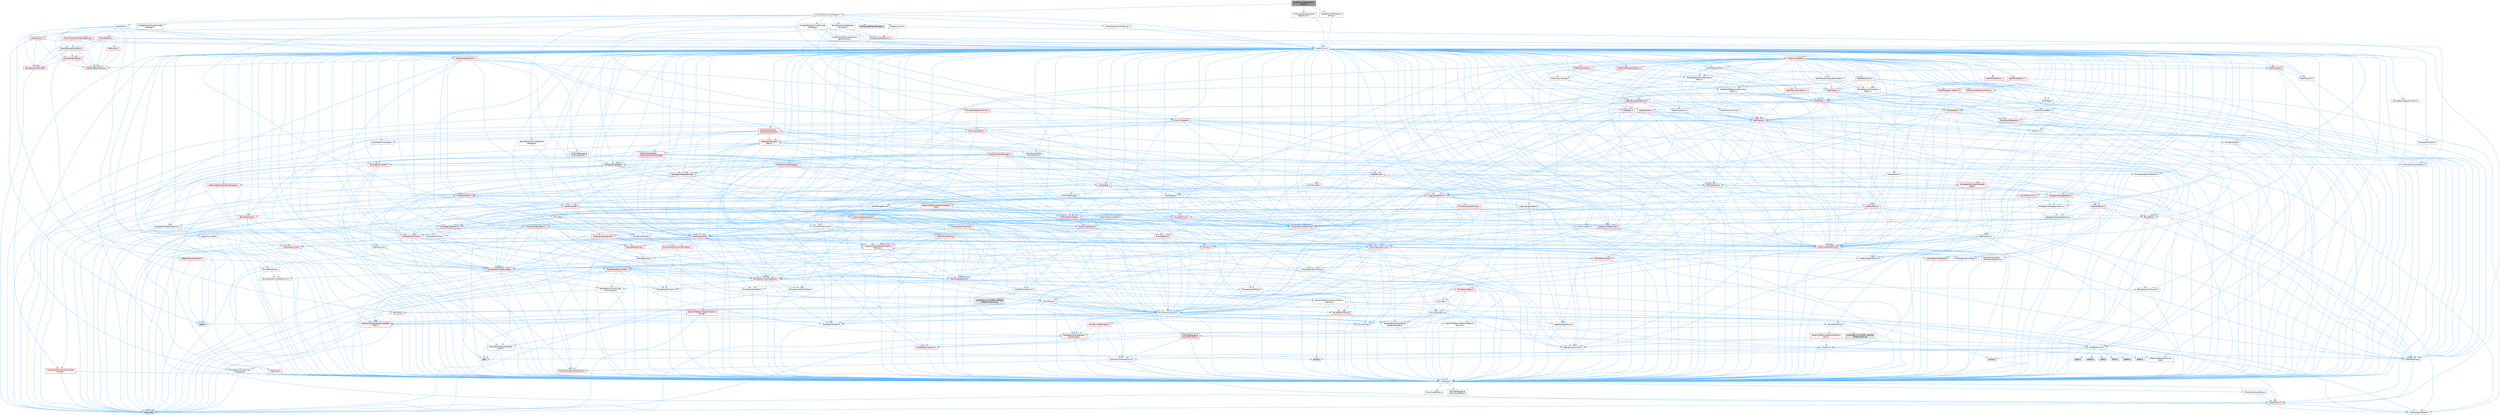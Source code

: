 digraph "DisplayClusterProjectionHelpers.h"
{
 // INTERACTIVE_SVG=YES
 // LATEX_PDF_SIZE
  bgcolor="transparent";
  edge [fontname=Helvetica,fontsize=10,labelfontname=Helvetica,labelfontsize=10];
  node [fontname=Helvetica,fontsize=10,shape=box,height=0.2,width=0.4];
  Node1 [id="Node000001",label="DisplayClusterProjection\lHelpers.h",height=0.2,width=0.4,color="gray40", fillcolor="grey60", style="filled", fontcolor="black",tooltip=" "];
  Node1 -> Node2 [id="edge1_Node000001_Node000002",color="steelblue1",style="solid",tooltip=" "];
  Node2 [id="Node000002",label="Misc/DisplayClusterHelpers.h",height=0.2,width=0.4,color="grey40", fillcolor="white", style="filled",URL="$da/dda/DisplayClusterHelpers_8h.html",tooltip=" "];
  Node2 -> Node3 [id="edge2_Node000002_Node000003",color="steelblue1",style="solid",tooltip=" "];
  Node3 [id="Node000003",label="CoreMinimal.h",height=0.2,width=0.4,color="grey40", fillcolor="white", style="filled",URL="$d7/d67/CoreMinimal_8h.html",tooltip=" "];
  Node3 -> Node4 [id="edge3_Node000003_Node000004",color="steelblue1",style="solid",tooltip=" "];
  Node4 [id="Node000004",label="CoreTypes.h",height=0.2,width=0.4,color="grey40", fillcolor="white", style="filled",URL="$dc/dec/CoreTypes_8h.html",tooltip=" "];
  Node4 -> Node5 [id="edge4_Node000004_Node000005",color="steelblue1",style="solid",tooltip=" "];
  Node5 [id="Node000005",label="HAL/Platform.h",height=0.2,width=0.4,color="red", fillcolor="#FFF0F0", style="filled",URL="$d9/dd0/Platform_8h.html",tooltip=" "];
  Node5 -> Node8 [id="edge5_Node000005_Node000008",color="steelblue1",style="solid",tooltip=" "];
  Node8 [id="Node000008",label="type_traits",height=0.2,width=0.4,color="grey60", fillcolor="#E0E0E0", style="filled",tooltip=" "];
  Node5 -> Node9 [id="edge6_Node000005_Node000009",color="steelblue1",style="solid",tooltip=" "];
  Node9 [id="Node000009",label="PreprocessorHelpers.h",height=0.2,width=0.4,color="grey40", fillcolor="white", style="filled",URL="$db/ddb/PreprocessorHelpers_8h.html",tooltip=" "];
  Node4 -> Node15 [id="edge7_Node000004_Node000015",color="steelblue1",style="solid",tooltip=" "];
  Node15 [id="Node000015",label="ProfilingDebugging\l/UMemoryDefines.h",height=0.2,width=0.4,color="grey40", fillcolor="white", style="filled",URL="$d2/da2/UMemoryDefines_8h.html",tooltip=" "];
  Node4 -> Node16 [id="edge8_Node000004_Node000016",color="steelblue1",style="solid",tooltip=" "];
  Node16 [id="Node000016",label="Misc/CoreMiscDefines.h",height=0.2,width=0.4,color="grey40", fillcolor="white", style="filled",URL="$da/d38/CoreMiscDefines_8h.html",tooltip=" "];
  Node16 -> Node5 [id="edge9_Node000016_Node000005",color="steelblue1",style="solid",tooltip=" "];
  Node16 -> Node9 [id="edge10_Node000016_Node000009",color="steelblue1",style="solid",tooltip=" "];
  Node4 -> Node17 [id="edge11_Node000004_Node000017",color="steelblue1",style="solid",tooltip=" "];
  Node17 [id="Node000017",label="Misc/CoreDefines.h",height=0.2,width=0.4,color="grey40", fillcolor="white", style="filled",URL="$d3/dd2/CoreDefines_8h.html",tooltip=" "];
  Node3 -> Node18 [id="edge12_Node000003_Node000018",color="steelblue1",style="solid",tooltip=" "];
  Node18 [id="Node000018",label="CoreFwd.h",height=0.2,width=0.4,color="grey40", fillcolor="white", style="filled",URL="$d1/d1e/CoreFwd_8h.html",tooltip=" "];
  Node18 -> Node4 [id="edge13_Node000018_Node000004",color="steelblue1",style="solid",tooltip=" "];
  Node18 -> Node19 [id="edge14_Node000018_Node000019",color="steelblue1",style="solid",tooltip=" "];
  Node19 [id="Node000019",label="Containers/ContainersFwd.h",height=0.2,width=0.4,color="grey40", fillcolor="white", style="filled",URL="$d4/d0a/ContainersFwd_8h.html",tooltip=" "];
  Node19 -> Node5 [id="edge15_Node000019_Node000005",color="steelblue1",style="solid",tooltip=" "];
  Node19 -> Node4 [id="edge16_Node000019_Node000004",color="steelblue1",style="solid",tooltip=" "];
  Node19 -> Node20 [id="edge17_Node000019_Node000020",color="steelblue1",style="solid",tooltip=" "];
  Node20 [id="Node000020",label="Traits/IsContiguousContainer.h",height=0.2,width=0.4,color="red", fillcolor="#FFF0F0", style="filled",URL="$d5/d3c/IsContiguousContainer_8h.html",tooltip=" "];
  Node20 -> Node4 [id="edge18_Node000020_Node000004",color="steelblue1",style="solid",tooltip=" "];
  Node18 -> Node23 [id="edge19_Node000018_Node000023",color="steelblue1",style="solid",tooltip=" "];
  Node23 [id="Node000023",label="Math/MathFwd.h",height=0.2,width=0.4,color="grey40", fillcolor="white", style="filled",URL="$d2/d10/MathFwd_8h.html",tooltip=" "];
  Node23 -> Node5 [id="edge20_Node000023_Node000005",color="steelblue1",style="solid",tooltip=" "];
  Node18 -> Node24 [id="edge21_Node000018_Node000024",color="steelblue1",style="solid",tooltip=" "];
  Node24 [id="Node000024",label="UObject/UObjectHierarchy\lFwd.h",height=0.2,width=0.4,color="grey40", fillcolor="white", style="filled",URL="$d3/d13/UObjectHierarchyFwd_8h.html",tooltip=" "];
  Node3 -> Node24 [id="edge22_Node000003_Node000024",color="steelblue1",style="solid",tooltip=" "];
  Node3 -> Node19 [id="edge23_Node000003_Node000019",color="steelblue1",style="solid",tooltip=" "];
  Node3 -> Node25 [id="edge24_Node000003_Node000025",color="steelblue1",style="solid",tooltip=" "];
  Node25 [id="Node000025",label="Misc/VarArgs.h",height=0.2,width=0.4,color="grey40", fillcolor="white", style="filled",URL="$d5/d6f/VarArgs_8h.html",tooltip=" "];
  Node25 -> Node4 [id="edge25_Node000025_Node000004",color="steelblue1",style="solid",tooltip=" "];
  Node3 -> Node26 [id="edge26_Node000003_Node000026",color="steelblue1",style="solid",tooltip=" "];
  Node26 [id="Node000026",label="Logging/LogVerbosity.h",height=0.2,width=0.4,color="grey40", fillcolor="white", style="filled",URL="$d2/d8f/LogVerbosity_8h.html",tooltip=" "];
  Node26 -> Node4 [id="edge27_Node000026_Node000004",color="steelblue1",style="solid",tooltip=" "];
  Node3 -> Node27 [id="edge28_Node000003_Node000027",color="steelblue1",style="solid",tooltip=" "];
  Node27 [id="Node000027",label="Misc/OutputDevice.h",height=0.2,width=0.4,color="grey40", fillcolor="white", style="filled",URL="$d7/d32/OutputDevice_8h.html",tooltip=" "];
  Node27 -> Node18 [id="edge29_Node000027_Node000018",color="steelblue1",style="solid",tooltip=" "];
  Node27 -> Node4 [id="edge30_Node000027_Node000004",color="steelblue1",style="solid",tooltip=" "];
  Node27 -> Node26 [id="edge31_Node000027_Node000026",color="steelblue1",style="solid",tooltip=" "];
  Node27 -> Node25 [id="edge32_Node000027_Node000025",color="steelblue1",style="solid",tooltip=" "];
  Node27 -> Node28 [id="edge33_Node000027_Node000028",color="steelblue1",style="solid",tooltip=" "];
  Node28 [id="Node000028",label="Templates/IsArrayOrRefOf\lTypeByPredicate.h",height=0.2,width=0.4,color="grey40", fillcolor="white", style="filled",URL="$d6/da1/IsArrayOrRefOfTypeByPredicate_8h.html",tooltip=" "];
  Node28 -> Node4 [id="edge34_Node000028_Node000004",color="steelblue1",style="solid",tooltip=" "];
  Node27 -> Node29 [id="edge35_Node000027_Node000029",color="steelblue1",style="solid",tooltip=" "];
  Node29 [id="Node000029",label="Templates/IsValidVariadic\lFunctionArg.h",height=0.2,width=0.4,color="red", fillcolor="#FFF0F0", style="filled",URL="$d0/dc8/IsValidVariadicFunctionArg_8h.html",tooltip=" "];
  Node29 -> Node4 [id="edge36_Node000029_Node000004",color="steelblue1",style="solid",tooltip=" "];
  Node29 -> Node8 [id="edge37_Node000029_Node000008",color="steelblue1",style="solid",tooltip=" "];
  Node27 -> Node31 [id="edge38_Node000027_Node000031",color="steelblue1",style="solid",tooltip=" "];
  Node31 [id="Node000031",label="Traits/IsCharEncodingCompatible\lWith.h",height=0.2,width=0.4,color="red", fillcolor="#FFF0F0", style="filled",URL="$df/dd1/IsCharEncodingCompatibleWith_8h.html",tooltip=" "];
  Node31 -> Node8 [id="edge39_Node000031_Node000008",color="steelblue1",style="solid",tooltip=" "];
  Node3 -> Node33 [id="edge40_Node000003_Node000033",color="steelblue1",style="solid",tooltip=" "];
  Node33 [id="Node000033",label="HAL/PlatformCrt.h",height=0.2,width=0.4,color="grey40", fillcolor="white", style="filled",URL="$d8/d75/PlatformCrt_8h.html",tooltip=" "];
  Node33 -> Node34 [id="edge41_Node000033_Node000034",color="steelblue1",style="solid",tooltip=" "];
  Node34 [id="Node000034",label="new",height=0.2,width=0.4,color="grey60", fillcolor="#E0E0E0", style="filled",tooltip=" "];
  Node33 -> Node35 [id="edge42_Node000033_Node000035",color="steelblue1",style="solid",tooltip=" "];
  Node35 [id="Node000035",label="wchar.h",height=0.2,width=0.4,color="grey60", fillcolor="#E0E0E0", style="filled",tooltip=" "];
  Node33 -> Node36 [id="edge43_Node000033_Node000036",color="steelblue1",style="solid",tooltip=" "];
  Node36 [id="Node000036",label="stddef.h",height=0.2,width=0.4,color="grey60", fillcolor="#E0E0E0", style="filled",tooltip=" "];
  Node33 -> Node37 [id="edge44_Node000033_Node000037",color="steelblue1",style="solid",tooltip=" "];
  Node37 [id="Node000037",label="stdlib.h",height=0.2,width=0.4,color="grey60", fillcolor="#E0E0E0", style="filled",tooltip=" "];
  Node33 -> Node38 [id="edge45_Node000033_Node000038",color="steelblue1",style="solid",tooltip=" "];
  Node38 [id="Node000038",label="stdio.h",height=0.2,width=0.4,color="grey60", fillcolor="#E0E0E0", style="filled",tooltip=" "];
  Node33 -> Node39 [id="edge46_Node000033_Node000039",color="steelblue1",style="solid",tooltip=" "];
  Node39 [id="Node000039",label="stdarg.h",height=0.2,width=0.4,color="grey60", fillcolor="#E0E0E0", style="filled",tooltip=" "];
  Node33 -> Node40 [id="edge47_Node000033_Node000040",color="steelblue1",style="solid",tooltip=" "];
  Node40 [id="Node000040",label="math.h",height=0.2,width=0.4,color="grey60", fillcolor="#E0E0E0", style="filled",tooltip=" "];
  Node33 -> Node41 [id="edge48_Node000033_Node000041",color="steelblue1",style="solid",tooltip=" "];
  Node41 [id="Node000041",label="float.h",height=0.2,width=0.4,color="grey60", fillcolor="#E0E0E0", style="filled",tooltip=" "];
  Node33 -> Node42 [id="edge49_Node000033_Node000042",color="steelblue1",style="solid",tooltip=" "];
  Node42 [id="Node000042",label="string.h",height=0.2,width=0.4,color="grey60", fillcolor="#E0E0E0", style="filled",tooltip=" "];
  Node3 -> Node43 [id="edge50_Node000003_Node000043",color="steelblue1",style="solid",tooltip=" "];
  Node43 [id="Node000043",label="HAL/PlatformMisc.h",height=0.2,width=0.4,color="grey40", fillcolor="white", style="filled",URL="$d0/df5/PlatformMisc_8h.html",tooltip=" "];
  Node43 -> Node4 [id="edge51_Node000043_Node000004",color="steelblue1",style="solid",tooltip=" "];
  Node43 -> Node44 [id="edge52_Node000043_Node000044",color="steelblue1",style="solid",tooltip=" "];
  Node44 [id="Node000044",label="GenericPlatform/GenericPlatform\lMisc.h",height=0.2,width=0.4,color="red", fillcolor="#FFF0F0", style="filled",URL="$db/d9a/GenericPlatformMisc_8h.html",tooltip=" "];
  Node44 -> Node18 [id="edge53_Node000044_Node000018",color="steelblue1",style="solid",tooltip=" "];
  Node44 -> Node4 [id="edge54_Node000044_Node000004",color="steelblue1",style="solid",tooltip=" "];
  Node44 -> Node33 [id="edge55_Node000044_Node000033",color="steelblue1",style="solid",tooltip=" "];
  Node44 -> Node48 [id="edge56_Node000044_Node000048",color="steelblue1",style="solid",tooltip=" "];
  Node48 [id="Node000048",label="Math/NumericLimits.h",height=0.2,width=0.4,color="grey40", fillcolor="white", style="filled",URL="$df/d1b/NumericLimits_8h.html",tooltip=" "];
  Node48 -> Node4 [id="edge57_Node000048_Node000004",color="steelblue1",style="solid",tooltip=" "];
  Node43 -> Node53 [id="edge58_Node000043_Node000053",color="steelblue1",style="solid",tooltip=" "];
  Node53 [id="Node000053",label="COMPILED_PLATFORM_HEADER\l(PlatformMisc.h)",height=0.2,width=0.4,color="grey60", fillcolor="#E0E0E0", style="filled",tooltip=" "];
  Node43 -> Node54 [id="edge59_Node000043_Node000054",color="steelblue1",style="solid",tooltip=" "];
  Node54 [id="Node000054",label="ProfilingDebugging\l/CpuProfilerTrace.h",height=0.2,width=0.4,color="red", fillcolor="#FFF0F0", style="filled",URL="$da/dcb/CpuProfilerTrace_8h.html",tooltip=" "];
  Node54 -> Node4 [id="edge60_Node000054_Node000004",color="steelblue1",style="solid",tooltip=" "];
  Node54 -> Node19 [id="edge61_Node000054_Node000019",color="steelblue1",style="solid",tooltip=" "];
  Node54 -> Node55 [id="edge62_Node000054_Node000055",color="steelblue1",style="solid",tooltip=" "];
  Node55 [id="Node000055",label="HAL/PlatformAtomics.h",height=0.2,width=0.4,color="red", fillcolor="#FFF0F0", style="filled",URL="$d3/d36/PlatformAtomics_8h.html",tooltip=" "];
  Node55 -> Node4 [id="edge63_Node000055_Node000004",color="steelblue1",style="solid",tooltip=" "];
  Node54 -> Node9 [id="edge64_Node000054_Node000009",color="steelblue1",style="solid",tooltip=" "];
  Node3 -> Node62 [id="edge65_Node000003_Node000062",color="steelblue1",style="solid",tooltip=" "];
  Node62 [id="Node000062",label="Misc/AssertionMacros.h",height=0.2,width=0.4,color="grey40", fillcolor="white", style="filled",URL="$d0/dfa/AssertionMacros_8h.html",tooltip=" "];
  Node62 -> Node4 [id="edge66_Node000062_Node000004",color="steelblue1",style="solid",tooltip=" "];
  Node62 -> Node5 [id="edge67_Node000062_Node000005",color="steelblue1",style="solid",tooltip=" "];
  Node62 -> Node43 [id="edge68_Node000062_Node000043",color="steelblue1",style="solid",tooltip=" "];
  Node62 -> Node9 [id="edge69_Node000062_Node000009",color="steelblue1",style="solid",tooltip=" "];
  Node62 -> Node63 [id="edge70_Node000062_Node000063",color="steelblue1",style="solid",tooltip=" "];
  Node63 [id="Node000063",label="Templates/EnableIf.h",height=0.2,width=0.4,color="grey40", fillcolor="white", style="filled",URL="$d7/d60/EnableIf_8h.html",tooltip=" "];
  Node63 -> Node4 [id="edge71_Node000063_Node000004",color="steelblue1",style="solid",tooltip=" "];
  Node62 -> Node28 [id="edge72_Node000062_Node000028",color="steelblue1",style="solid",tooltip=" "];
  Node62 -> Node29 [id="edge73_Node000062_Node000029",color="steelblue1",style="solid",tooltip=" "];
  Node62 -> Node31 [id="edge74_Node000062_Node000031",color="steelblue1",style="solid",tooltip=" "];
  Node62 -> Node25 [id="edge75_Node000062_Node000025",color="steelblue1",style="solid",tooltip=" "];
  Node62 -> Node64 [id="edge76_Node000062_Node000064",color="steelblue1",style="solid",tooltip=" "];
  Node64 [id="Node000064",label="String/FormatStringSan.h",height=0.2,width=0.4,color="red", fillcolor="#FFF0F0", style="filled",URL="$d3/d8b/FormatStringSan_8h.html",tooltip=" "];
  Node64 -> Node8 [id="edge77_Node000064_Node000008",color="steelblue1",style="solid",tooltip=" "];
  Node64 -> Node4 [id="edge78_Node000064_Node000004",color="steelblue1",style="solid",tooltip=" "];
  Node64 -> Node29 [id="edge79_Node000064_Node000029",color="steelblue1",style="solid",tooltip=" "];
  Node64 -> Node19 [id="edge80_Node000064_Node000019",color="steelblue1",style="solid",tooltip=" "];
  Node62 -> Node70 [id="edge81_Node000062_Node000070",color="steelblue1",style="solid",tooltip=" "];
  Node70 [id="Node000070",label="atomic",height=0.2,width=0.4,color="grey60", fillcolor="#E0E0E0", style="filled",tooltip=" "];
  Node3 -> Node71 [id="edge82_Node000003_Node000071",color="steelblue1",style="solid",tooltip=" "];
  Node71 [id="Node000071",label="Templates/IsPointer.h",height=0.2,width=0.4,color="grey40", fillcolor="white", style="filled",URL="$d7/d05/IsPointer_8h.html",tooltip=" "];
  Node71 -> Node4 [id="edge83_Node000071_Node000004",color="steelblue1",style="solid",tooltip=" "];
  Node3 -> Node72 [id="edge84_Node000003_Node000072",color="steelblue1",style="solid",tooltip=" "];
  Node72 [id="Node000072",label="HAL/PlatformMemory.h",height=0.2,width=0.4,color="grey40", fillcolor="white", style="filled",URL="$de/d68/PlatformMemory_8h.html",tooltip=" "];
  Node72 -> Node4 [id="edge85_Node000072_Node000004",color="steelblue1",style="solid",tooltip=" "];
  Node72 -> Node73 [id="edge86_Node000072_Node000073",color="steelblue1",style="solid",tooltip=" "];
  Node73 [id="Node000073",label="GenericPlatform/GenericPlatform\lMemory.h",height=0.2,width=0.4,color="grey40", fillcolor="white", style="filled",URL="$dd/d22/GenericPlatformMemory_8h.html",tooltip=" "];
  Node73 -> Node18 [id="edge87_Node000073_Node000018",color="steelblue1",style="solid",tooltip=" "];
  Node73 -> Node4 [id="edge88_Node000073_Node000004",color="steelblue1",style="solid",tooltip=" "];
  Node73 -> Node74 [id="edge89_Node000073_Node000074",color="steelblue1",style="solid",tooltip=" "];
  Node74 [id="Node000074",label="HAL/PlatformString.h",height=0.2,width=0.4,color="red", fillcolor="#FFF0F0", style="filled",URL="$db/db5/PlatformString_8h.html",tooltip=" "];
  Node74 -> Node4 [id="edge90_Node000074_Node000004",color="steelblue1",style="solid",tooltip=" "];
  Node73 -> Node42 [id="edge91_Node000073_Node000042",color="steelblue1",style="solid",tooltip=" "];
  Node73 -> Node35 [id="edge92_Node000073_Node000035",color="steelblue1",style="solid",tooltip=" "];
  Node72 -> Node76 [id="edge93_Node000072_Node000076",color="steelblue1",style="solid",tooltip=" "];
  Node76 [id="Node000076",label="COMPILED_PLATFORM_HEADER\l(PlatformMemory.h)",height=0.2,width=0.4,color="grey60", fillcolor="#E0E0E0", style="filled",tooltip=" "];
  Node3 -> Node55 [id="edge94_Node000003_Node000055",color="steelblue1",style="solid",tooltip=" "];
  Node3 -> Node77 [id="edge95_Node000003_Node000077",color="steelblue1",style="solid",tooltip=" "];
  Node77 [id="Node000077",label="Misc/Exec.h",height=0.2,width=0.4,color="grey40", fillcolor="white", style="filled",URL="$de/ddb/Exec_8h.html",tooltip=" "];
  Node77 -> Node4 [id="edge96_Node000077_Node000004",color="steelblue1",style="solid",tooltip=" "];
  Node77 -> Node62 [id="edge97_Node000077_Node000062",color="steelblue1",style="solid",tooltip=" "];
  Node3 -> Node78 [id="edge98_Node000003_Node000078",color="steelblue1",style="solid",tooltip=" "];
  Node78 [id="Node000078",label="HAL/MemoryBase.h",height=0.2,width=0.4,color="red", fillcolor="#FFF0F0", style="filled",URL="$d6/d9f/MemoryBase_8h.html",tooltip=" "];
  Node78 -> Node4 [id="edge99_Node000078_Node000004",color="steelblue1",style="solid",tooltip=" "];
  Node78 -> Node55 [id="edge100_Node000078_Node000055",color="steelblue1",style="solid",tooltip=" "];
  Node78 -> Node33 [id="edge101_Node000078_Node000033",color="steelblue1",style="solid",tooltip=" "];
  Node78 -> Node77 [id="edge102_Node000078_Node000077",color="steelblue1",style="solid",tooltip=" "];
  Node78 -> Node27 [id="edge103_Node000078_Node000027",color="steelblue1",style="solid",tooltip=" "];
  Node3 -> Node88 [id="edge104_Node000003_Node000088",color="steelblue1",style="solid",tooltip=" "];
  Node88 [id="Node000088",label="HAL/UnrealMemory.h",height=0.2,width=0.4,color="red", fillcolor="#FFF0F0", style="filled",URL="$d9/d96/UnrealMemory_8h.html",tooltip=" "];
  Node88 -> Node4 [id="edge105_Node000088_Node000004",color="steelblue1",style="solid",tooltip=" "];
  Node88 -> Node73 [id="edge106_Node000088_Node000073",color="steelblue1",style="solid",tooltip=" "];
  Node88 -> Node78 [id="edge107_Node000088_Node000078",color="steelblue1",style="solid",tooltip=" "];
  Node88 -> Node72 [id="edge108_Node000088_Node000072",color="steelblue1",style="solid",tooltip=" "];
  Node88 -> Node71 [id="edge109_Node000088_Node000071",color="steelblue1",style="solid",tooltip=" "];
  Node3 -> Node90 [id="edge110_Node000003_Node000090",color="steelblue1",style="solid",tooltip=" "];
  Node90 [id="Node000090",label="Templates/IsArithmetic.h",height=0.2,width=0.4,color="grey40", fillcolor="white", style="filled",URL="$d2/d5d/IsArithmetic_8h.html",tooltip=" "];
  Node90 -> Node4 [id="edge111_Node000090_Node000004",color="steelblue1",style="solid",tooltip=" "];
  Node3 -> Node84 [id="edge112_Node000003_Node000084",color="steelblue1",style="solid",tooltip=" "];
  Node84 [id="Node000084",label="Templates/AndOrNot.h",height=0.2,width=0.4,color="grey40", fillcolor="white", style="filled",URL="$db/d0a/AndOrNot_8h.html",tooltip=" "];
  Node84 -> Node4 [id="edge113_Node000084_Node000004",color="steelblue1",style="solid",tooltip=" "];
  Node3 -> Node91 [id="edge114_Node000003_Node000091",color="steelblue1",style="solid",tooltip=" "];
  Node91 [id="Node000091",label="Templates/IsPODType.h",height=0.2,width=0.4,color="grey40", fillcolor="white", style="filled",URL="$d7/db1/IsPODType_8h.html",tooltip=" "];
  Node91 -> Node4 [id="edge115_Node000091_Node000004",color="steelblue1",style="solid",tooltip=" "];
  Node3 -> Node92 [id="edge116_Node000003_Node000092",color="steelblue1",style="solid",tooltip=" "];
  Node92 [id="Node000092",label="Templates/IsUECoreType.h",height=0.2,width=0.4,color="grey40", fillcolor="white", style="filled",URL="$d1/db8/IsUECoreType_8h.html",tooltip=" "];
  Node92 -> Node4 [id="edge117_Node000092_Node000004",color="steelblue1",style="solid",tooltip=" "];
  Node92 -> Node8 [id="edge118_Node000092_Node000008",color="steelblue1",style="solid",tooltip=" "];
  Node3 -> Node85 [id="edge119_Node000003_Node000085",color="steelblue1",style="solid",tooltip=" "];
  Node85 [id="Node000085",label="Templates/IsTriviallyCopy\lConstructible.h",height=0.2,width=0.4,color="grey40", fillcolor="white", style="filled",URL="$d3/d78/IsTriviallyCopyConstructible_8h.html",tooltip=" "];
  Node85 -> Node4 [id="edge120_Node000085_Node000004",color="steelblue1",style="solid",tooltip=" "];
  Node85 -> Node8 [id="edge121_Node000085_Node000008",color="steelblue1",style="solid",tooltip=" "];
  Node3 -> Node93 [id="edge122_Node000003_Node000093",color="steelblue1",style="solid",tooltip=" "];
  Node93 [id="Node000093",label="Templates/UnrealTypeTraits.h",height=0.2,width=0.4,color="red", fillcolor="#FFF0F0", style="filled",URL="$d2/d2d/UnrealTypeTraits_8h.html",tooltip=" "];
  Node93 -> Node4 [id="edge123_Node000093_Node000004",color="steelblue1",style="solid",tooltip=" "];
  Node93 -> Node71 [id="edge124_Node000093_Node000071",color="steelblue1",style="solid",tooltip=" "];
  Node93 -> Node62 [id="edge125_Node000093_Node000062",color="steelblue1",style="solid",tooltip=" "];
  Node93 -> Node84 [id="edge126_Node000093_Node000084",color="steelblue1",style="solid",tooltip=" "];
  Node93 -> Node63 [id="edge127_Node000093_Node000063",color="steelblue1",style="solid",tooltip=" "];
  Node93 -> Node90 [id="edge128_Node000093_Node000090",color="steelblue1",style="solid",tooltip=" "];
  Node93 -> Node91 [id="edge129_Node000093_Node000091",color="steelblue1",style="solid",tooltip=" "];
  Node93 -> Node92 [id="edge130_Node000093_Node000092",color="steelblue1",style="solid",tooltip=" "];
  Node93 -> Node85 [id="edge131_Node000093_Node000085",color="steelblue1",style="solid",tooltip=" "];
  Node3 -> Node63 [id="edge132_Node000003_Node000063",color="steelblue1",style="solid",tooltip=" "];
  Node3 -> Node95 [id="edge133_Node000003_Node000095",color="steelblue1",style="solid",tooltip=" "];
  Node95 [id="Node000095",label="Templates/RemoveReference.h",height=0.2,width=0.4,color="grey40", fillcolor="white", style="filled",URL="$da/dbe/RemoveReference_8h.html",tooltip=" "];
  Node95 -> Node4 [id="edge134_Node000095_Node000004",color="steelblue1",style="solid",tooltip=" "];
  Node3 -> Node96 [id="edge135_Node000003_Node000096",color="steelblue1",style="solid",tooltip=" "];
  Node96 [id="Node000096",label="Templates/IntegralConstant.h",height=0.2,width=0.4,color="grey40", fillcolor="white", style="filled",URL="$db/d1b/IntegralConstant_8h.html",tooltip=" "];
  Node96 -> Node4 [id="edge136_Node000096_Node000004",color="steelblue1",style="solid",tooltip=" "];
  Node3 -> Node97 [id="edge137_Node000003_Node000097",color="steelblue1",style="solid",tooltip=" "];
  Node97 [id="Node000097",label="Templates/IsClass.h",height=0.2,width=0.4,color="grey40", fillcolor="white", style="filled",URL="$db/dcb/IsClass_8h.html",tooltip=" "];
  Node97 -> Node4 [id="edge138_Node000097_Node000004",color="steelblue1",style="solid",tooltip=" "];
  Node3 -> Node98 [id="edge139_Node000003_Node000098",color="steelblue1",style="solid",tooltip=" "];
  Node98 [id="Node000098",label="Templates/TypeCompatible\lBytes.h",height=0.2,width=0.4,color="grey40", fillcolor="white", style="filled",URL="$df/d0a/TypeCompatibleBytes_8h.html",tooltip=" "];
  Node98 -> Node4 [id="edge140_Node000098_Node000004",color="steelblue1",style="solid",tooltip=" "];
  Node98 -> Node42 [id="edge141_Node000098_Node000042",color="steelblue1",style="solid",tooltip=" "];
  Node98 -> Node34 [id="edge142_Node000098_Node000034",color="steelblue1",style="solid",tooltip=" "];
  Node98 -> Node8 [id="edge143_Node000098_Node000008",color="steelblue1",style="solid",tooltip=" "];
  Node3 -> Node20 [id="edge144_Node000003_Node000020",color="steelblue1",style="solid",tooltip=" "];
  Node3 -> Node99 [id="edge145_Node000003_Node000099",color="steelblue1",style="solid",tooltip=" "];
  Node99 [id="Node000099",label="Templates/UnrealTemplate.h",height=0.2,width=0.4,color="red", fillcolor="#FFF0F0", style="filled",URL="$d4/d24/UnrealTemplate_8h.html",tooltip=" "];
  Node99 -> Node4 [id="edge146_Node000099_Node000004",color="steelblue1",style="solid",tooltip=" "];
  Node99 -> Node71 [id="edge147_Node000099_Node000071",color="steelblue1",style="solid",tooltip=" "];
  Node99 -> Node88 [id="edge148_Node000099_Node000088",color="steelblue1",style="solid",tooltip=" "];
  Node99 -> Node93 [id="edge149_Node000099_Node000093",color="steelblue1",style="solid",tooltip=" "];
  Node99 -> Node95 [id="edge150_Node000099_Node000095",color="steelblue1",style="solid",tooltip=" "];
  Node99 -> Node98 [id="edge151_Node000099_Node000098",color="steelblue1",style="solid",tooltip=" "];
  Node99 -> Node20 [id="edge152_Node000099_Node000020",color="steelblue1",style="solid",tooltip=" "];
  Node99 -> Node8 [id="edge153_Node000099_Node000008",color="steelblue1",style="solid",tooltip=" "];
  Node3 -> Node48 [id="edge154_Node000003_Node000048",color="steelblue1",style="solid",tooltip=" "];
  Node3 -> Node103 [id="edge155_Node000003_Node000103",color="steelblue1",style="solid",tooltip=" "];
  Node103 [id="Node000103",label="HAL/PlatformMath.h",height=0.2,width=0.4,color="red", fillcolor="#FFF0F0", style="filled",URL="$dc/d53/PlatformMath_8h.html",tooltip=" "];
  Node103 -> Node4 [id="edge156_Node000103_Node000004",color="steelblue1",style="solid",tooltip=" "];
  Node3 -> Node86 [id="edge157_Node000003_Node000086",color="steelblue1",style="solid",tooltip=" "];
  Node86 [id="Node000086",label="Templates/IsTriviallyCopy\lAssignable.h",height=0.2,width=0.4,color="grey40", fillcolor="white", style="filled",URL="$d2/df2/IsTriviallyCopyAssignable_8h.html",tooltip=" "];
  Node86 -> Node4 [id="edge158_Node000086_Node000004",color="steelblue1",style="solid",tooltip=" "];
  Node86 -> Node8 [id="edge159_Node000086_Node000008",color="steelblue1",style="solid",tooltip=" "];
  Node3 -> Node111 [id="edge160_Node000003_Node000111",color="steelblue1",style="solid",tooltip=" "];
  Node111 [id="Node000111",label="Templates/MemoryOps.h",height=0.2,width=0.4,color="red", fillcolor="#FFF0F0", style="filled",URL="$db/dea/MemoryOps_8h.html",tooltip=" "];
  Node111 -> Node4 [id="edge161_Node000111_Node000004",color="steelblue1",style="solid",tooltip=" "];
  Node111 -> Node88 [id="edge162_Node000111_Node000088",color="steelblue1",style="solid",tooltip=" "];
  Node111 -> Node86 [id="edge163_Node000111_Node000086",color="steelblue1",style="solid",tooltip=" "];
  Node111 -> Node85 [id="edge164_Node000111_Node000085",color="steelblue1",style="solid",tooltip=" "];
  Node111 -> Node93 [id="edge165_Node000111_Node000093",color="steelblue1",style="solid",tooltip=" "];
  Node111 -> Node34 [id="edge166_Node000111_Node000034",color="steelblue1",style="solid",tooltip=" "];
  Node111 -> Node8 [id="edge167_Node000111_Node000008",color="steelblue1",style="solid",tooltip=" "];
  Node3 -> Node112 [id="edge168_Node000003_Node000112",color="steelblue1",style="solid",tooltip=" "];
  Node112 [id="Node000112",label="Containers/ContainerAllocation\lPolicies.h",height=0.2,width=0.4,color="red", fillcolor="#FFF0F0", style="filled",URL="$d7/dff/ContainerAllocationPolicies_8h.html",tooltip=" "];
  Node112 -> Node4 [id="edge169_Node000112_Node000004",color="steelblue1",style="solid",tooltip=" "];
  Node112 -> Node112 [id="edge170_Node000112_Node000112",color="steelblue1",style="solid",tooltip=" "];
  Node112 -> Node103 [id="edge171_Node000112_Node000103",color="steelblue1",style="solid",tooltip=" "];
  Node112 -> Node88 [id="edge172_Node000112_Node000088",color="steelblue1",style="solid",tooltip=" "];
  Node112 -> Node48 [id="edge173_Node000112_Node000048",color="steelblue1",style="solid",tooltip=" "];
  Node112 -> Node62 [id="edge174_Node000112_Node000062",color="steelblue1",style="solid",tooltip=" "];
  Node112 -> Node111 [id="edge175_Node000112_Node000111",color="steelblue1",style="solid",tooltip=" "];
  Node112 -> Node98 [id="edge176_Node000112_Node000098",color="steelblue1",style="solid",tooltip=" "];
  Node112 -> Node8 [id="edge177_Node000112_Node000008",color="steelblue1",style="solid",tooltip=" "];
  Node3 -> Node115 [id="edge178_Node000003_Node000115",color="steelblue1",style="solid",tooltip=" "];
  Node115 [id="Node000115",label="Templates/IsEnumClass.h",height=0.2,width=0.4,color="grey40", fillcolor="white", style="filled",URL="$d7/d15/IsEnumClass_8h.html",tooltip=" "];
  Node115 -> Node4 [id="edge179_Node000115_Node000004",color="steelblue1",style="solid",tooltip=" "];
  Node115 -> Node84 [id="edge180_Node000115_Node000084",color="steelblue1",style="solid",tooltip=" "];
  Node3 -> Node116 [id="edge181_Node000003_Node000116",color="steelblue1",style="solid",tooltip=" "];
  Node116 [id="Node000116",label="HAL/PlatformProperties.h",height=0.2,width=0.4,color="red", fillcolor="#FFF0F0", style="filled",URL="$d9/db0/PlatformProperties_8h.html",tooltip=" "];
  Node116 -> Node4 [id="edge182_Node000116_Node000004",color="steelblue1",style="solid",tooltip=" "];
  Node3 -> Node119 [id="edge183_Node000003_Node000119",color="steelblue1",style="solid",tooltip=" "];
  Node119 [id="Node000119",label="Misc/EngineVersionBase.h",height=0.2,width=0.4,color="grey40", fillcolor="white", style="filled",URL="$d5/d2b/EngineVersionBase_8h.html",tooltip=" "];
  Node119 -> Node4 [id="edge184_Node000119_Node000004",color="steelblue1",style="solid",tooltip=" "];
  Node3 -> Node120 [id="edge185_Node000003_Node000120",color="steelblue1",style="solid",tooltip=" "];
  Node120 [id="Node000120",label="Internationalization\l/TextNamespaceFwd.h",height=0.2,width=0.4,color="grey40", fillcolor="white", style="filled",URL="$d8/d97/TextNamespaceFwd_8h.html",tooltip=" "];
  Node120 -> Node4 [id="edge186_Node000120_Node000004",color="steelblue1",style="solid",tooltip=" "];
  Node3 -> Node121 [id="edge187_Node000003_Node000121",color="steelblue1",style="solid",tooltip=" "];
  Node121 [id="Node000121",label="Serialization/Archive.h",height=0.2,width=0.4,color="red", fillcolor="#FFF0F0", style="filled",URL="$d7/d3b/Archive_8h.html",tooltip=" "];
  Node121 -> Node18 [id="edge188_Node000121_Node000018",color="steelblue1",style="solid",tooltip=" "];
  Node121 -> Node4 [id="edge189_Node000121_Node000004",color="steelblue1",style="solid",tooltip=" "];
  Node121 -> Node116 [id="edge190_Node000121_Node000116",color="steelblue1",style="solid",tooltip=" "];
  Node121 -> Node120 [id="edge191_Node000121_Node000120",color="steelblue1",style="solid",tooltip=" "];
  Node121 -> Node23 [id="edge192_Node000121_Node000023",color="steelblue1",style="solid",tooltip=" "];
  Node121 -> Node62 [id="edge193_Node000121_Node000062",color="steelblue1",style="solid",tooltip=" "];
  Node121 -> Node119 [id="edge194_Node000121_Node000119",color="steelblue1",style="solid",tooltip=" "];
  Node121 -> Node25 [id="edge195_Node000121_Node000025",color="steelblue1",style="solid",tooltip=" "];
  Node121 -> Node63 [id="edge196_Node000121_Node000063",color="steelblue1",style="solid",tooltip=" "];
  Node121 -> Node28 [id="edge197_Node000121_Node000028",color="steelblue1",style="solid",tooltip=" "];
  Node121 -> Node115 [id="edge198_Node000121_Node000115",color="steelblue1",style="solid",tooltip=" "];
  Node121 -> Node29 [id="edge199_Node000121_Node000029",color="steelblue1",style="solid",tooltip=" "];
  Node121 -> Node99 [id="edge200_Node000121_Node000099",color="steelblue1",style="solid",tooltip=" "];
  Node121 -> Node31 [id="edge201_Node000121_Node000031",color="steelblue1",style="solid",tooltip=" "];
  Node121 -> Node124 [id="edge202_Node000121_Node000124",color="steelblue1",style="solid",tooltip=" "];
  Node124 [id="Node000124",label="UObject/ObjectVersion.h",height=0.2,width=0.4,color="grey40", fillcolor="white", style="filled",URL="$da/d63/ObjectVersion_8h.html",tooltip=" "];
  Node124 -> Node4 [id="edge203_Node000124_Node000004",color="steelblue1",style="solid",tooltip=" "];
  Node3 -> Node125 [id="edge204_Node000003_Node000125",color="steelblue1",style="solid",tooltip=" "];
  Node125 [id="Node000125",label="Templates/Less.h",height=0.2,width=0.4,color="grey40", fillcolor="white", style="filled",URL="$de/dc8/Less_8h.html",tooltip=" "];
  Node125 -> Node4 [id="edge205_Node000125_Node000004",color="steelblue1",style="solid",tooltip=" "];
  Node125 -> Node99 [id="edge206_Node000125_Node000099",color="steelblue1",style="solid",tooltip=" "];
  Node3 -> Node126 [id="edge207_Node000003_Node000126",color="steelblue1",style="solid",tooltip=" "];
  Node126 [id="Node000126",label="Templates/Sorting.h",height=0.2,width=0.4,color="red", fillcolor="#FFF0F0", style="filled",URL="$d3/d9e/Sorting_8h.html",tooltip=" "];
  Node126 -> Node4 [id="edge208_Node000126_Node000004",color="steelblue1",style="solid",tooltip=" "];
  Node126 -> Node103 [id="edge209_Node000126_Node000103",color="steelblue1",style="solid",tooltip=" "];
  Node126 -> Node125 [id="edge210_Node000126_Node000125",color="steelblue1",style="solid",tooltip=" "];
  Node3 -> Node137 [id="edge211_Node000003_Node000137",color="steelblue1",style="solid",tooltip=" "];
  Node137 [id="Node000137",label="Misc/Char.h",height=0.2,width=0.4,color="red", fillcolor="#FFF0F0", style="filled",URL="$d0/d58/Char_8h.html",tooltip=" "];
  Node137 -> Node4 [id="edge212_Node000137_Node000004",color="steelblue1",style="solid",tooltip=" "];
  Node137 -> Node8 [id="edge213_Node000137_Node000008",color="steelblue1",style="solid",tooltip=" "];
  Node3 -> Node140 [id="edge214_Node000003_Node000140",color="steelblue1",style="solid",tooltip=" "];
  Node140 [id="Node000140",label="GenericPlatform/GenericPlatform\lStricmp.h",height=0.2,width=0.4,color="grey40", fillcolor="white", style="filled",URL="$d2/d86/GenericPlatformStricmp_8h.html",tooltip=" "];
  Node140 -> Node4 [id="edge215_Node000140_Node000004",color="steelblue1",style="solid",tooltip=" "];
  Node3 -> Node141 [id="edge216_Node000003_Node000141",color="steelblue1",style="solid",tooltip=" "];
  Node141 [id="Node000141",label="GenericPlatform/GenericPlatform\lString.h",height=0.2,width=0.4,color="red", fillcolor="#FFF0F0", style="filled",URL="$dd/d20/GenericPlatformString_8h.html",tooltip=" "];
  Node141 -> Node4 [id="edge217_Node000141_Node000004",color="steelblue1",style="solid",tooltip=" "];
  Node141 -> Node140 [id="edge218_Node000141_Node000140",color="steelblue1",style="solid",tooltip=" "];
  Node141 -> Node63 [id="edge219_Node000141_Node000063",color="steelblue1",style="solid",tooltip=" "];
  Node141 -> Node31 [id="edge220_Node000141_Node000031",color="steelblue1",style="solid",tooltip=" "];
  Node141 -> Node8 [id="edge221_Node000141_Node000008",color="steelblue1",style="solid",tooltip=" "];
  Node3 -> Node74 [id="edge222_Node000003_Node000074",color="steelblue1",style="solid",tooltip=" "];
  Node3 -> Node144 [id="edge223_Node000003_Node000144",color="steelblue1",style="solid",tooltip=" "];
  Node144 [id="Node000144",label="Misc/CString.h",height=0.2,width=0.4,color="grey40", fillcolor="white", style="filled",URL="$d2/d49/CString_8h.html",tooltip=" "];
  Node144 -> Node4 [id="edge224_Node000144_Node000004",color="steelblue1",style="solid",tooltip=" "];
  Node144 -> Node33 [id="edge225_Node000144_Node000033",color="steelblue1",style="solid",tooltip=" "];
  Node144 -> Node74 [id="edge226_Node000144_Node000074",color="steelblue1",style="solid",tooltip=" "];
  Node144 -> Node62 [id="edge227_Node000144_Node000062",color="steelblue1",style="solid",tooltip=" "];
  Node144 -> Node137 [id="edge228_Node000144_Node000137",color="steelblue1",style="solid",tooltip=" "];
  Node144 -> Node25 [id="edge229_Node000144_Node000025",color="steelblue1",style="solid",tooltip=" "];
  Node144 -> Node28 [id="edge230_Node000144_Node000028",color="steelblue1",style="solid",tooltip=" "];
  Node144 -> Node29 [id="edge231_Node000144_Node000029",color="steelblue1",style="solid",tooltip=" "];
  Node144 -> Node31 [id="edge232_Node000144_Node000031",color="steelblue1",style="solid",tooltip=" "];
  Node3 -> Node145 [id="edge233_Node000003_Node000145",color="steelblue1",style="solid",tooltip=" "];
  Node145 [id="Node000145",label="Misc/Crc.h",height=0.2,width=0.4,color="red", fillcolor="#FFF0F0", style="filled",URL="$d4/dd2/Crc_8h.html",tooltip=" "];
  Node145 -> Node4 [id="edge234_Node000145_Node000004",color="steelblue1",style="solid",tooltip=" "];
  Node145 -> Node74 [id="edge235_Node000145_Node000074",color="steelblue1",style="solid",tooltip=" "];
  Node145 -> Node62 [id="edge236_Node000145_Node000062",color="steelblue1",style="solid",tooltip=" "];
  Node145 -> Node144 [id="edge237_Node000145_Node000144",color="steelblue1",style="solid",tooltip=" "];
  Node145 -> Node137 [id="edge238_Node000145_Node000137",color="steelblue1",style="solid",tooltip=" "];
  Node145 -> Node93 [id="edge239_Node000145_Node000093",color="steelblue1",style="solid",tooltip=" "];
  Node3 -> Node136 [id="edge240_Node000003_Node000136",color="steelblue1",style="solid",tooltip=" "];
  Node136 [id="Node000136",label="Math/UnrealMathUtility.h",height=0.2,width=0.4,color="red", fillcolor="#FFF0F0", style="filled",URL="$db/db8/UnrealMathUtility_8h.html",tooltip=" "];
  Node136 -> Node4 [id="edge241_Node000136_Node000004",color="steelblue1",style="solid",tooltip=" "];
  Node136 -> Node62 [id="edge242_Node000136_Node000062",color="steelblue1",style="solid",tooltip=" "];
  Node136 -> Node103 [id="edge243_Node000136_Node000103",color="steelblue1",style="solid",tooltip=" "];
  Node136 -> Node23 [id="edge244_Node000136_Node000023",color="steelblue1",style="solid",tooltip=" "];
  Node3 -> Node146 [id="edge245_Node000003_Node000146",color="steelblue1",style="solid",tooltip=" "];
  Node146 [id="Node000146",label="Containers/UnrealString.h",height=0.2,width=0.4,color="red", fillcolor="#FFF0F0", style="filled",URL="$d5/dba/UnrealString_8h.html",tooltip=" "];
  Node3 -> Node150 [id="edge246_Node000003_Node000150",color="steelblue1",style="solid",tooltip=" "];
  Node150 [id="Node000150",label="Containers/Array.h",height=0.2,width=0.4,color="red", fillcolor="#FFF0F0", style="filled",URL="$df/dd0/Array_8h.html",tooltip=" "];
  Node150 -> Node4 [id="edge247_Node000150_Node000004",color="steelblue1",style="solid",tooltip=" "];
  Node150 -> Node62 [id="edge248_Node000150_Node000062",color="steelblue1",style="solid",tooltip=" "];
  Node150 -> Node88 [id="edge249_Node000150_Node000088",color="steelblue1",style="solid",tooltip=" "];
  Node150 -> Node93 [id="edge250_Node000150_Node000093",color="steelblue1",style="solid",tooltip=" "];
  Node150 -> Node99 [id="edge251_Node000150_Node000099",color="steelblue1",style="solid",tooltip=" "];
  Node150 -> Node112 [id="edge252_Node000150_Node000112",color="steelblue1",style="solid",tooltip=" "];
  Node150 -> Node121 [id="edge253_Node000150_Node000121",color="steelblue1",style="solid",tooltip=" "];
  Node150 -> Node129 [id="edge254_Node000150_Node000129",color="steelblue1",style="solid",tooltip=" "];
  Node129 [id="Node000129",label="Templates/Invoke.h",height=0.2,width=0.4,color="red", fillcolor="#FFF0F0", style="filled",URL="$d7/deb/Invoke_8h.html",tooltip=" "];
  Node129 -> Node4 [id="edge255_Node000129_Node000004",color="steelblue1",style="solid",tooltip=" "];
  Node129 -> Node99 [id="edge256_Node000129_Node000099",color="steelblue1",style="solid",tooltip=" "];
  Node129 -> Node8 [id="edge257_Node000129_Node000008",color="steelblue1",style="solid",tooltip=" "];
  Node150 -> Node125 [id="edge258_Node000150_Node000125",color="steelblue1",style="solid",tooltip=" "];
  Node150 -> Node126 [id="edge259_Node000150_Node000126",color="steelblue1",style="solid",tooltip=" "];
  Node150 -> Node173 [id="edge260_Node000150_Node000173",color="steelblue1",style="solid",tooltip=" "];
  Node173 [id="Node000173",label="Templates/AlignmentTemplates.h",height=0.2,width=0.4,color="red", fillcolor="#FFF0F0", style="filled",URL="$dd/d32/AlignmentTemplates_8h.html",tooltip=" "];
  Node173 -> Node4 [id="edge261_Node000173_Node000004",color="steelblue1",style="solid",tooltip=" "];
  Node173 -> Node71 [id="edge262_Node000173_Node000071",color="steelblue1",style="solid",tooltip=" "];
  Node150 -> Node8 [id="edge263_Node000150_Node000008",color="steelblue1",style="solid",tooltip=" "];
  Node3 -> Node174 [id="edge264_Node000003_Node000174",color="steelblue1",style="solid",tooltip=" "];
  Node174 [id="Node000174",label="Misc/FrameNumber.h",height=0.2,width=0.4,color="grey40", fillcolor="white", style="filled",URL="$dd/dbd/FrameNumber_8h.html",tooltip=" "];
  Node174 -> Node4 [id="edge265_Node000174_Node000004",color="steelblue1",style="solid",tooltip=" "];
  Node174 -> Node48 [id="edge266_Node000174_Node000048",color="steelblue1",style="solid",tooltip=" "];
  Node174 -> Node136 [id="edge267_Node000174_Node000136",color="steelblue1",style="solid",tooltip=" "];
  Node174 -> Node63 [id="edge268_Node000174_Node000063",color="steelblue1",style="solid",tooltip=" "];
  Node174 -> Node93 [id="edge269_Node000174_Node000093",color="steelblue1",style="solid",tooltip=" "];
  Node3 -> Node175 [id="edge270_Node000003_Node000175",color="steelblue1",style="solid",tooltip=" "];
  Node175 [id="Node000175",label="Misc/Timespan.h",height=0.2,width=0.4,color="grey40", fillcolor="white", style="filled",URL="$da/dd9/Timespan_8h.html",tooltip=" "];
  Node175 -> Node4 [id="edge271_Node000175_Node000004",color="steelblue1",style="solid",tooltip=" "];
  Node175 -> Node176 [id="edge272_Node000175_Node000176",color="steelblue1",style="solid",tooltip=" "];
  Node176 [id="Node000176",label="Math/Interval.h",height=0.2,width=0.4,color="grey40", fillcolor="white", style="filled",URL="$d1/d55/Interval_8h.html",tooltip=" "];
  Node176 -> Node4 [id="edge273_Node000176_Node000004",color="steelblue1",style="solid",tooltip=" "];
  Node176 -> Node90 [id="edge274_Node000176_Node000090",color="steelblue1",style="solid",tooltip=" "];
  Node176 -> Node93 [id="edge275_Node000176_Node000093",color="steelblue1",style="solid",tooltip=" "];
  Node176 -> Node48 [id="edge276_Node000176_Node000048",color="steelblue1",style="solid",tooltip=" "];
  Node176 -> Node136 [id="edge277_Node000176_Node000136",color="steelblue1",style="solid",tooltip=" "];
  Node175 -> Node136 [id="edge278_Node000175_Node000136",color="steelblue1",style="solid",tooltip=" "];
  Node175 -> Node62 [id="edge279_Node000175_Node000062",color="steelblue1",style="solid",tooltip=" "];
  Node3 -> Node177 [id="edge280_Node000003_Node000177",color="steelblue1",style="solid",tooltip=" "];
  Node177 [id="Node000177",label="Containers/StringConv.h",height=0.2,width=0.4,color="red", fillcolor="#FFF0F0", style="filled",URL="$d3/ddf/StringConv_8h.html",tooltip=" "];
  Node177 -> Node4 [id="edge281_Node000177_Node000004",color="steelblue1",style="solid",tooltip=" "];
  Node177 -> Node62 [id="edge282_Node000177_Node000062",color="steelblue1",style="solid",tooltip=" "];
  Node177 -> Node112 [id="edge283_Node000177_Node000112",color="steelblue1",style="solid",tooltip=" "];
  Node177 -> Node150 [id="edge284_Node000177_Node000150",color="steelblue1",style="solid",tooltip=" "];
  Node177 -> Node144 [id="edge285_Node000177_Node000144",color="steelblue1",style="solid",tooltip=" "];
  Node177 -> Node178 [id="edge286_Node000177_Node000178",color="steelblue1",style="solid",tooltip=" "];
  Node178 [id="Node000178",label="Templates/IsArray.h",height=0.2,width=0.4,color="grey40", fillcolor="white", style="filled",URL="$d8/d8d/IsArray_8h.html",tooltip=" "];
  Node178 -> Node4 [id="edge287_Node000178_Node000004",color="steelblue1",style="solid",tooltip=" "];
  Node177 -> Node99 [id="edge288_Node000177_Node000099",color="steelblue1",style="solid",tooltip=" "];
  Node177 -> Node93 [id="edge289_Node000177_Node000093",color="steelblue1",style="solid",tooltip=" "];
  Node177 -> Node31 [id="edge290_Node000177_Node000031",color="steelblue1",style="solid",tooltip=" "];
  Node177 -> Node20 [id="edge291_Node000177_Node000020",color="steelblue1",style="solid",tooltip=" "];
  Node177 -> Node8 [id="edge292_Node000177_Node000008",color="steelblue1",style="solid",tooltip=" "];
  Node3 -> Node179 [id="edge293_Node000003_Node000179",color="steelblue1",style="solid",tooltip=" "];
  Node179 [id="Node000179",label="UObject/UnrealNames.h",height=0.2,width=0.4,color="red", fillcolor="#FFF0F0", style="filled",URL="$d8/db1/UnrealNames_8h.html",tooltip=" "];
  Node179 -> Node4 [id="edge294_Node000179_Node000004",color="steelblue1",style="solid",tooltip=" "];
  Node3 -> Node181 [id="edge295_Node000003_Node000181",color="steelblue1",style="solid",tooltip=" "];
  Node181 [id="Node000181",label="UObject/NameTypes.h",height=0.2,width=0.4,color="red", fillcolor="#FFF0F0", style="filled",URL="$d6/d35/NameTypes_8h.html",tooltip=" "];
  Node181 -> Node4 [id="edge296_Node000181_Node000004",color="steelblue1",style="solid",tooltip=" "];
  Node181 -> Node62 [id="edge297_Node000181_Node000062",color="steelblue1",style="solid",tooltip=" "];
  Node181 -> Node88 [id="edge298_Node000181_Node000088",color="steelblue1",style="solid",tooltip=" "];
  Node181 -> Node93 [id="edge299_Node000181_Node000093",color="steelblue1",style="solid",tooltip=" "];
  Node181 -> Node99 [id="edge300_Node000181_Node000099",color="steelblue1",style="solid",tooltip=" "];
  Node181 -> Node146 [id="edge301_Node000181_Node000146",color="steelblue1",style="solid",tooltip=" "];
  Node181 -> Node182 [id="edge302_Node000181_Node000182",color="steelblue1",style="solid",tooltip=" "];
  Node182 [id="Node000182",label="HAL/CriticalSection.h",height=0.2,width=0.4,color="red", fillcolor="#FFF0F0", style="filled",URL="$d6/d90/CriticalSection_8h.html",tooltip=" "];
  Node181 -> Node177 [id="edge303_Node000181_Node000177",color="steelblue1",style="solid",tooltip=" "];
  Node181 -> Node179 [id="edge304_Node000181_Node000179",color="steelblue1",style="solid",tooltip=" "];
  Node3 -> Node189 [id="edge305_Node000003_Node000189",color="steelblue1",style="solid",tooltip=" "];
  Node189 [id="Node000189",label="Misc/Parse.h",height=0.2,width=0.4,color="red", fillcolor="#FFF0F0", style="filled",URL="$dc/d71/Parse_8h.html",tooltip=" "];
  Node189 -> Node146 [id="edge306_Node000189_Node000146",color="steelblue1",style="solid",tooltip=" "];
  Node189 -> Node4 [id="edge307_Node000189_Node000004",color="steelblue1",style="solid",tooltip=" "];
  Node189 -> Node33 [id="edge308_Node000189_Node000033",color="steelblue1",style="solid",tooltip=" "];
  Node189 -> Node190 [id="edge309_Node000189_Node000190",color="steelblue1",style="solid",tooltip=" "];
  Node190 [id="Node000190",label="Templates/Function.h",height=0.2,width=0.4,color="red", fillcolor="#FFF0F0", style="filled",URL="$df/df5/Function_8h.html",tooltip=" "];
  Node190 -> Node4 [id="edge310_Node000190_Node000004",color="steelblue1",style="solid",tooltip=" "];
  Node190 -> Node62 [id="edge311_Node000190_Node000062",color="steelblue1",style="solid",tooltip=" "];
  Node190 -> Node88 [id="edge312_Node000190_Node000088",color="steelblue1",style="solid",tooltip=" "];
  Node190 -> Node93 [id="edge313_Node000190_Node000093",color="steelblue1",style="solid",tooltip=" "];
  Node190 -> Node129 [id="edge314_Node000190_Node000129",color="steelblue1",style="solid",tooltip=" "];
  Node190 -> Node99 [id="edge315_Node000190_Node000099",color="steelblue1",style="solid",tooltip=" "];
  Node190 -> Node136 [id="edge316_Node000190_Node000136",color="steelblue1",style="solid",tooltip=" "];
  Node190 -> Node34 [id="edge317_Node000190_Node000034",color="steelblue1",style="solid",tooltip=" "];
  Node190 -> Node8 [id="edge318_Node000190_Node000008",color="steelblue1",style="solid",tooltip=" "];
  Node3 -> Node173 [id="edge319_Node000003_Node000173",color="steelblue1",style="solid",tooltip=" "];
  Node3 -> Node192 [id="edge320_Node000003_Node000192",color="steelblue1",style="solid",tooltip=" "];
  Node192 [id="Node000192",label="Misc/StructBuilder.h",height=0.2,width=0.4,color="grey40", fillcolor="white", style="filled",URL="$d9/db3/StructBuilder_8h.html",tooltip=" "];
  Node192 -> Node4 [id="edge321_Node000192_Node000004",color="steelblue1",style="solid",tooltip=" "];
  Node192 -> Node136 [id="edge322_Node000192_Node000136",color="steelblue1",style="solid",tooltip=" "];
  Node192 -> Node173 [id="edge323_Node000192_Node000173",color="steelblue1",style="solid",tooltip=" "];
  Node3 -> Node105 [id="edge324_Node000003_Node000105",color="steelblue1",style="solid",tooltip=" "];
  Node105 [id="Node000105",label="Templates/Decay.h",height=0.2,width=0.4,color="grey40", fillcolor="white", style="filled",URL="$dd/d0f/Decay_8h.html",tooltip=" "];
  Node105 -> Node4 [id="edge325_Node000105_Node000004",color="steelblue1",style="solid",tooltip=" "];
  Node105 -> Node95 [id="edge326_Node000105_Node000095",color="steelblue1",style="solid",tooltip=" "];
  Node105 -> Node8 [id="edge327_Node000105_Node000008",color="steelblue1",style="solid",tooltip=" "];
  Node3 -> Node193 [id="edge328_Node000003_Node000193",color="steelblue1",style="solid",tooltip=" "];
  Node193 [id="Node000193",label="Templates/PointerIsConvertible\lFromTo.h",height=0.2,width=0.4,color="red", fillcolor="#FFF0F0", style="filled",URL="$d6/d65/PointerIsConvertibleFromTo_8h.html",tooltip=" "];
  Node193 -> Node4 [id="edge329_Node000193_Node000004",color="steelblue1",style="solid",tooltip=" "];
  Node193 -> Node8 [id="edge330_Node000193_Node000008",color="steelblue1",style="solid",tooltip=" "];
  Node3 -> Node129 [id="edge331_Node000003_Node000129",color="steelblue1",style="solid",tooltip=" "];
  Node3 -> Node190 [id="edge332_Node000003_Node000190",color="steelblue1",style="solid",tooltip=" "];
  Node3 -> Node162 [id="edge333_Node000003_Node000162",color="steelblue1",style="solid",tooltip=" "];
  Node162 [id="Node000162",label="Templates/TypeHash.h",height=0.2,width=0.4,color="red", fillcolor="#FFF0F0", style="filled",URL="$d1/d62/TypeHash_8h.html",tooltip=" "];
  Node162 -> Node4 [id="edge334_Node000162_Node000004",color="steelblue1",style="solid",tooltip=" "];
  Node162 -> Node145 [id="edge335_Node000162_Node000145",color="steelblue1",style="solid",tooltip=" "];
  Node162 -> Node8 [id="edge336_Node000162_Node000008",color="steelblue1",style="solid",tooltip=" "];
  Node3 -> Node194 [id="edge337_Node000003_Node000194",color="steelblue1",style="solid",tooltip=" "];
  Node194 [id="Node000194",label="Containers/ScriptArray.h",height=0.2,width=0.4,color="red", fillcolor="#FFF0F0", style="filled",URL="$dc/daf/ScriptArray_8h.html",tooltip=" "];
  Node194 -> Node4 [id="edge338_Node000194_Node000004",color="steelblue1",style="solid",tooltip=" "];
  Node194 -> Node62 [id="edge339_Node000194_Node000062",color="steelblue1",style="solid",tooltip=" "];
  Node194 -> Node88 [id="edge340_Node000194_Node000088",color="steelblue1",style="solid",tooltip=" "];
  Node194 -> Node112 [id="edge341_Node000194_Node000112",color="steelblue1",style="solid",tooltip=" "];
  Node194 -> Node150 [id="edge342_Node000194_Node000150",color="steelblue1",style="solid",tooltip=" "];
  Node3 -> Node195 [id="edge343_Node000003_Node000195",color="steelblue1",style="solid",tooltip=" "];
  Node195 [id="Node000195",label="Containers/BitArray.h",height=0.2,width=0.4,color="red", fillcolor="#FFF0F0", style="filled",URL="$d1/de4/BitArray_8h.html",tooltip=" "];
  Node195 -> Node112 [id="edge344_Node000195_Node000112",color="steelblue1",style="solid",tooltip=" "];
  Node195 -> Node4 [id="edge345_Node000195_Node000004",color="steelblue1",style="solid",tooltip=" "];
  Node195 -> Node55 [id="edge346_Node000195_Node000055",color="steelblue1",style="solid",tooltip=" "];
  Node195 -> Node88 [id="edge347_Node000195_Node000088",color="steelblue1",style="solid",tooltip=" "];
  Node195 -> Node136 [id="edge348_Node000195_Node000136",color="steelblue1",style="solid",tooltip=" "];
  Node195 -> Node62 [id="edge349_Node000195_Node000062",color="steelblue1",style="solid",tooltip=" "];
  Node195 -> Node121 [id="edge350_Node000195_Node000121",color="steelblue1",style="solid",tooltip=" "];
  Node195 -> Node63 [id="edge351_Node000195_Node000063",color="steelblue1",style="solid",tooltip=" "];
  Node195 -> Node129 [id="edge352_Node000195_Node000129",color="steelblue1",style="solid",tooltip=" "];
  Node195 -> Node99 [id="edge353_Node000195_Node000099",color="steelblue1",style="solid",tooltip=" "];
  Node195 -> Node93 [id="edge354_Node000195_Node000093",color="steelblue1",style="solid",tooltip=" "];
  Node3 -> Node196 [id="edge355_Node000003_Node000196",color="steelblue1",style="solid",tooltip=" "];
  Node196 [id="Node000196",label="Containers/SparseArray.h",height=0.2,width=0.4,color="red", fillcolor="#FFF0F0", style="filled",URL="$d5/dbf/SparseArray_8h.html",tooltip=" "];
  Node196 -> Node4 [id="edge356_Node000196_Node000004",color="steelblue1",style="solid",tooltip=" "];
  Node196 -> Node62 [id="edge357_Node000196_Node000062",color="steelblue1",style="solid",tooltip=" "];
  Node196 -> Node88 [id="edge358_Node000196_Node000088",color="steelblue1",style="solid",tooltip=" "];
  Node196 -> Node93 [id="edge359_Node000196_Node000093",color="steelblue1",style="solid",tooltip=" "];
  Node196 -> Node99 [id="edge360_Node000196_Node000099",color="steelblue1",style="solid",tooltip=" "];
  Node196 -> Node112 [id="edge361_Node000196_Node000112",color="steelblue1",style="solid",tooltip=" "];
  Node196 -> Node125 [id="edge362_Node000196_Node000125",color="steelblue1",style="solid",tooltip=" "];
  Node196 -> Node150 [id="edge363_Node000196_Node000150",color="steelblue1",style="solid",tooltip=" "];
  Node196 -> Node136 [id="edge364_Node000196_Node000136",color="steelblue1",style="solid",tooltip=" "];
  Node196 -> Node194 [id="edge365_Node000196_Node000194",color="steelblue1",style="solid",tooltip=" "];
  Node196 -> Node195 [id="edge366_Node000196_Node000195",color="steelblue1",style="solid",tooltip=" "];
  Node196 -> Node146 [id="edge367_Node000196_Node000146",color="steelblue1",style="solid",tooltip=" "];
  Node3 -> Node212 [id="edge368_Node000003_Node000212",color="steelblue1",style="solid",tooltip=" "];
  Node212 [id="Node000212",label="Containers/Set.h",height=0.2,width=0.4,color="red", fillcolor="#FFF0F0", style="filled",URL="$d4/d45/Set_8h.html",tooltip=" "];
  Node212 -> Node112 [id="edge369_Node000212_Node000112",color="steelblue1",style="solid",tooltip=" "];
  Node212 -> Node196 [id="edge370_Node000212_Node000196",color="steelblue1",style="solid",tooltip=" "];
  Node212 -> Node19 [id="edge371_Node000212_Node000019",color="steelblue1",style="solid",tooltip=" "];
  Node212 -> Node136 [id="edge372_Node000212_Node000136",color="steelblue1",style="solid",tooltip=" "];
  Node212 -> Node62 [id="edge373_Node000212_Node000062",color="steelblue1",style="solid",tooltip=" "];
  Node212 -> Node192 [id="edge374_Node000212_Node000192",color="steelblue1",style="solid",tooltip=" "];
  Node212 -> Node190 [id="edge375_Node000212_Node000190",color="steelblue1",style="solid",tooltip=" "];
  Node212 -> Node126 [id="edge376_Node000212_Node000126",color="steelblue1",style="solid",tooltip=" "];
  Node212 -> Node162 [id="edge377_Node000212_Node000162",color="steelblue1",style="solid",tooltip=" "];
  Node212 -> Node99 [id="edge378_Node000212_Node000099",color="steelblue1",style="solid",tooltip=" "];
  Node212 -> Node8 [id="edge379_Node000212_Node000008",color="steelblue1",style="solid",tooltip=" "];
  Node3 -> Node215 [id="edge380_Node000003_Node000215",color="steelblue1",style="solid",tooltip=" "];
  Node215 [id="Node000215",label="Algo/Reverse.h",height=0.2,width=0.4,color="grey40", fillcolor="white", style="filled",URL="$d5/d93/Reverse_8h.html",tooltip=" "];
  Node215 -> Node4 [id="edge381_Node000215_Node000004",color="steelblue1",style="solid",tooltip=" "];
  Node215 -> Node99 [id="edge382_Node000215_Node000099",color="steelblue1",style="solid",tooltip=" "];
  Node3 -> Node216 [id="edge383_Node000003_Node000216",color="steelblue1",style="solid",tooltip=" "];
  Node216 [id="Node000216",label="Containers/Map.h",height=0.2,width=0.4,color="red", fillcolor="#FFF0F0", style="filled",URL="$df/d79/Map_8h.html",tooltip=" "];
  Node216 -> Node4 [id="edge384_Node000216_Node000004",color="steelblue1",style="solid",tooltip=" "];
  Node216 -> Node215 [id="edge385_Node000216_Node000215",color="steelblue1",style="solid",tooltip=" "];
  Node216 -> Node212 [id="edge386_Node000216_Node000212",color="steelblue1",style="solid",tooltip=" "];
  Node216 -> Node146 [id="edge387_Node000216_Node000146",color="steelblue1",style="solid",tooltip=" "];
  Node216 -> Node62 [id="edge388_Node000216_Node000062",color="steelblue1",style="solid",tooltip=" "];
  Node216 -> Node192 [id="edge389_Node000216_Node000192",color="steelblue1",style="solid",tooltip=" "];
  Node216 -> Node190 [id="edge390_Node000216_Node000190",color="steelblue1",style="solid",tooltip=" "];
  Node216 -> Node126 [id="edge391_Node000216_Node000126",color="steelblue1",style="solid",tooltip=" "];
  Node216 -> Node217 [id="edge392_Node000216_Node000217",color="steelblue1",style="solid",tooltip=" "];
  Node217 [id="Node000217",label="Templates/Tuple.h",height=0.2,width=0.4,color="red", fillcolor="#FFF0F0", style="filled",URL="$d2/d4f/Tuple_8h.html",tooltip=" "];
  Node217 -> Node4 [id="edge393_Node000217_Node000004",color="steelblue1",style="solid",tooltip=" "];
  Node217 -> Node99 [id="edge394_Node000217_Node000099",color="steelblue1",style="solid",tooltip=" "];
  Node217 -> Node218 [id="edge395_Node000217_Node000218",color="steelblue1",style="solid",tooltip=" "];
  Node218 [id="Node000218",label="Delegates/IntegerSequence.h",height=0.2,width=0.4,color="grey40", fillcolor="white", style="filled",URL="$d2/dcc/IntegerSequence_8h.html",tooltip=" "];
  Node218 -> Node4 [id="edge396_Node000218_Node000004",color="steelblue1",style="solid",tooltip=" "];
  Node217 -> Node129 [id="edge397_Node000217_Node000129",color="steelblue1",style="solid",tooltip=" "];
  Node217 -> Node162 [id="edge398_Node000217_Node000162",color="steelblue1",style="solid",tooltip=" "];
  Node217 -> Node8 [id="edge399_Node000217_Node000008",color="steelblue1",style="solid",tooltip=" "];
  Node216 -> Node99 [id="edge400_Node000216_Node000099",color="steelblue1",style="solid",tooltip=" "];
  Node216 -> Node93 [id="edge401_Node000216_Node000093",color="steelblue1",style="solid",tooltip=" "];
  Node216 -> Node8 [id="edge402_Node000216_Node000008",color="steelblue1",style="solid",tooltip=" "];
  Node3 -> Node220 [id="edge403_Node000003_Node000220",color="steelblue1",style="solid",tooltip=" "];
  Node220 [id="Node000220",label="Math/IntPoint.h",height=0.2,width=0.4,color="red", fillcolor="#FFF0F0", style="filled",URL="$d3/df7/IntPoint_8h.html",tooltip=" "];
  Node220 -> Node4 [id="edge404_Node000220_Node000004",color="steelblue1",style="solid",tooltip=" "];
  Node220 -> Node62 [id="edge405_Node000220_Node000062",color="steelblue1",style="solid",tooltip=" "];
  Node220 -> Node189 [id="edge406_Node000220_Node000189",color="steelblue1",style="solid",tooltip=" "];
  Node220 -> Node23 [id="edge407_Node000220_Node000023",color="steelblue1",style="solid",tooltip=" "];
  Node220 -> Node136 [id="edge408_Node000220_Node000136",color="steelblue1",style="solid",tooltip=" "];
  Node220 -> Node146 [id="edge409_Node000220_Node000146",color="steelblue1",style="solid",tooltip=" "];
  Node220 -> Node162 [id="edge410_Node000220_Node000162",color="steelblue1",style="solid",tooltip=" "];
  Node3 -> Node222 [id="edge411_Node000003_Node000222",color="steelblue1",style="solid",tooltip=" "];
  Node222 [id="Node000222",label="Math/IntVector.h",height=0.2,width=0.4,color="red", fillcolor="#FFF0F0", style="filled",URL="$d7/d44/IntVector_8h.html",tooltip=" "];
  Node222 -> Node4 [id="edge412_Node000222_Node000004",color="steelblue1",style="solid",tooltip=" "];
  Node222 -> Node145 [id="edge413_Node000222_Node000145",color="steelblue1",style="solid",tooltip=" "];
  Node222 -> Node189 [id="edge414_Node000222_Node000189",color="steelblue1",style="solid",tooltip=" "];
  Node222 -> Node23 [id="edge415_Node000222_Node000023",color="steelblue1",style="solid",tooltip=" "];
  Node222 -> Node136 [id="edge416_Node000222_Node000136",color="steelblue1",style="solid",tooltip=" "];
  Node222 -> Node146 [id="edge417_Node000222_Node000146",color="steelblue1",style="solid",tooltip=" "];
  Node3 -> Node223 [id="edge418_Node000003_Node000223",color="steelblue1",style="solid",tooltip=" "];
  Node223 [id="Node000223",label="Logging/LogCategory.h",height=0.2,width=0.4,color="grey40", fillcolor="white", style="filled",URL="$d9/d36/LogCategory_8h.html",tooltip=" "];
  Node223 -> Node4 [id="edge419_Node000223_Node000004",color="steelblue1",style="solid",tooltip=" "];
  Node223 -> Node26 [id="edge420_Node000223_Node000026",color="steelblue1",style="solid",tooltip=" "];
  Node223 -> Node181 [id="edge421_Node000223_Node000181",color="steelblue1",style="solid",tooltip=" "];
  Node3 -> Node224 [id="edge422_Node000003_Node000224",color="steelblue1",style="solid",tooltip=" "];
  Node224 [id="Node000224",label="Logging/LogMacros.h",height=0.2,width=0.4,color="red", fillcolor="#FFF0F0", style="filled",URL="$d0/d16/LogMacros_8h.html",tooltip=" "];
  Node224 -> Node146 [id="edge423_Node000224_Node000146",color="steelblue1",style="solid",tooltip=" "];
  Node224 -> Node4 [id="edge424_Node000224_Node000004",color="steelblue1",style="solid",tooltip=" "];
  Node224 -> Node9 [id="edge425_Node000224_Node000009",color="steelblue1",style="solid",tooltip=" "];
  Node224 -> Node223 [id="edge426_Node000224_Node000223",color="steelblue1",style="solid",tooltip=" "];
  Node224 -> Node26 [id="edge427_Node000224_Node000026",color="steelblue1",style="solid",tooltip=" "];
  Node224 -> Node62 [id="edge428_Node000224_Node000062",color="steelblue1",style="solid",tooltip=" "];
  Node224 -> Node25 [id="edge429_Node000224_Node000025",color="steelblue1",style="solid",tooltip=" "];
  Node224 -> Node64 [id="edge430_Node000224_Node000064",color="steelblue1",style="solid",tooltip=" "];
  Node224 -> Node63 [id="edge431_Node000224_Node000063",color="steelblue1",style="solid",tooltip=" "];
  Node224 -> Node28 [id="edge432_Node000224_Node000028",color="steelblue1",style="solid",tooltip=" "];
  Node224 -> Node29 [id="edge433_Node000224_Node000029",color="steelblue1",style="solid",tooltip=" "];
  Node224 -> Node31 [id="edge434_Node000224_Node000031",color="steelblue1",style="solid",tooltip=" "];
  Node224 -> Node8 [id="edge435_Node000224_Node000008",color="steelblue1",style="solid",tooltip=" "];
  Node3 -> Node227 [id="edge436_Node000003_Node000227",color="steelblue1",style="solid",tooltip=" "];
  Node227 [id="Node000227",label="Math/Vector2D.h",height=0.2,width=0.4,color="red", fillcolor="#FFF0F0", style="filled",URL="$d3/db0/Vector2D_8h.html",tooltip=" "];
  Node227 -> Node4 [id="edge437_Node000227_Node000004",color="steelblue1",style="solid",tooltip=" "];
  Node227 -> Node23 [id="edge438_Node000227_Node000023",color="steelblue1",style="solid",tooltip=" "];
  Node227 -> Node62 [id="edge439_Node000227_Node000062",color="steelblue1",style="solid",tooltip=" "];
  Node227 -> Node145 [id="edge440_Node000227_Node000145",color="steelblue1",style="solid",tooltip=" "];
  Node227 -> Node136 [id="edge441_Node000227_Node000136",color="steelblue1",style="solid",tooltip=" "];
  Node227 -> Node146 [id="edge442_Node000227_Node000146",color="steelblue1",style="solid",tooltip=" "];
  Node227 -> Node189 [id="edge443_Node000227_Node000189",color="steelblue1",style="solid",tooltip=" "];
  Node227 -> Node220 [id="edge444_Node000227_Node000220",color="steelblue1",style="solid",tooltip=" "];
  Node227 -> Node224 [id="edge445_Node000227_Node000224",color="steelblue1",style="solid",tooltip=" "];
  Node227 -> Node8 [id="edge446_Node000227_Node000008",color="steelblue1",style="solid",tooltip=" "];
  Node3 -> Node231 [id="edge447_Node000003_Node000231",color="steelblue1",style="solid",tooltip=" "];
  Node231 [id="Node000231",label="Math/IntRect.h",height=0.2,width=0.4,color="grey40", fillcolor="white", style="filled",URL="$d7/d53/IntRect_8h.html",tooltip=" "];
  Node231 -> Node4 [id="edge448_Node000231_Node000004",color="steelblue1",style="solid",tooltip=" "];
  Node231 -> Node23 [id="edge449_Node000231_Node000023",color="steelblue1",style="solid",tooltip=" "];
  Node231 -> Node136 [id="edge450_Node000231_Node000136",color="steelblue1",style="solid",tooltip=" "];
  Node231 -> Node146 [id="edge451_Node000231_Node000146",color="steelblue1",style="solid",tooltip=" "];
  Node231 -> Node220 [id="edge452_Node000231_Node000220",color="steelblue1",style="solid",tooltip=" "];
  Node231 -> Node227 [id="edge453_Node000231_Node000227",color="steelblue1",style="solid",tooltip=" "];
  Node3 -> Node232 [id="edge454_Node000003_Node000232",color="steelblue1",style="solid",tooltip=" "];
  Node232 [id="Node000232",label="Misc/ByteSwap.h",height=0.2,width=0.4,color="grey40", fillcolor="white", style="filled",URL="$dc/dd7/ByteSwap_8h.html",tooltip=" "];
  Node232 -> Node4 [id="edge455_Node000232_Node000004",color="steelblue1",style="solid",tooltip=" "];
  Node232 -> Node33 [id="edge456_Node000232_Node000033",color="steelblue1",style="solid",tooltip=" "];
  Node3 -> Node161 [id="edge457_Node000003_Node000161",color="steelblue1",style="solid",tooltip=" "];
  Node161 [id="Node000161",label="Containers/EnumAsByte.h",height=0.2,width=0.4,color="grey40", fillcolor="white", style="filled",URL="$d6/d9a/EnumAsByte_8h.html",tooltip=" "];
  Node161 -> Node4 [id="edge458_Node000161_Node000004",color="steelblue1",style="solid",tooltip=" "];
  Node161 -> Node91 [id="edge459_Node000161_Node000091",color="steelblue1",style="solid",tooltip=" "];
  Node161 -> Node162 [id="edge460_Node000161_Node000162",color="steelblue1",style="solid",tooltip=" "];
  Node3 -> Node233 [id="edge461_Node000003_Node000233",color="steelblue1",style="solid",tooltip=" "];
  Node233 [id="Node000233",label="HAL/PlatformTLS.h",height=0.2,width=0.4,color="red", fillcolor="#FFF0F0", style="filled",URL="$d0/def/PlatformTLS_8h.html",tooltip=" "];
  Node233 -> Node4 [id="edge462_Node000233_Node000004",color="steelblue1",style="solid",tooltip=" "];
  Node3 -> Node236 [id="edge463_Node000003_Node000236",color="steelblue1",style="solid",tooltip=" "];
  Node236 [id="Node000236",label="CoreGlobals.h",height=0.2,width=0.4,color="red", fillcolor="#FFF0F0", style="filled",URL="$d5/d8c/CoreGlobals_8h.html",tooltip=" "];
  Node236 -> Node146 [id="edge464_Node000236_Node000146",color="steelblue1",style="solid",tooltip=" "];
  Node236 -> Node4 [id="edge465_Node000236_Node000004",color="steelblue1",style="solid",tooltip=" "];
  Node236 -> Node233 [id="edge466_Node000236_Node000233",color="steelblue1",style="solid",tooltip=" "];
  Node236 -> Node224 [id="edge467_Node000236_Node000224",color="steelblue1",style="solid",tooltip=" "];
  Node236 -> Node27 [id="edge468_Node000236_Node000027",color="steelblue1",style="solid",tooltip=" "];
  Node236 -> Node54 [id="edge469_Node000236_Node000054",color="steelblue1",style="solid",tooltip=" "];
  Node236 -> Node181 [id="edge470_Node000236_Node000181",color="steelblue1",style="solid",tooltip=" "];
  Node236 -> Node70 [id="edge471_Node000236_Node000070",color="steelblue1",style="solid",tooltip=" "];
  Node3 -> Node237 [id="edge472_Node000003_Node000237",color="steelblue1",style="solid",tooltip=" "];
  Node237 [id="Node000237",label="Templates/SharedPointer.h",height=0.2,width=0.4,color="red", fillcolor="#FFF0F0", style="filled",URL="$d2/d17/SharedPointer_8h.html",tooltip=" "];
  Node237 -> Node4 [id="edge473_Node000237_Node000004",color="steelblue1",style="solid",tooltip=" "];
  Node237 -> Node193 [id="edge474_Node000237_Node000193",color="steelblue1",style="solid",tooltip=" "];
  Node237 -> Node62 [id="edge475_Node000237_Node000062",color="steelblue1",style="solid",tooltip=" "];
  Node237 -> Node88 [id="edge476_Node000237_Node000088",color="steelblue1",style="solid",tooltip=" "];
  Node237 -> Node150 [id="edge477_Node000237_Node000150",color="steelblue1",style="solid",tooltip=" "];
  Node237 -> Node216 [id="edge478_Node000237_Node000216",color="steelblue1",style="solid",tooltip=" "];
  Node237 -> Node236 [id="edge479_Node000237_Node000236",color="steelblue1",style="solid",tooltip=" "];
  Node3 -> Node242 [id="edge480_Node000003_Node000242",color="steelblue1",style="solid",tooltip=" "];
  Node242 [id="Node000242",label="Internationalization\l/CulturePointer.h",height=0.2,width=0.4,color="grey40", fillcolor="white", style="filled",URL="$d6/dbe/CulturePointer_8h.html",tooltip=" "];
  Node242 -> Node4 [id="edge481_Node000242_Node000004",color="steelblue1",style="solid",tooltip=" "];
  Node242 -> Node237 [id="edge482_Node000242_Node000237",color="steelblue1",style="solid",tooltip=" "];
  Node3 -> Node243 [id="edge483_Node000003_Node000243",color="steelblue1",style="solid",tooltip=" "];
  Node243 [id="Node000243",label="UObject/WeakObjectPtrTemplates.h",height=0.2,width=0.4,color="red", fillcolor="#FFF0F0", style="filled",URL="$d8/d3b/WeakObjectPtrTemplates_8h.html",tooltip=" "];
  Node243 -> Node4 [id="edge484_Node000243_Node000004",color="steelblue1",style="solid",tooltip=" "];
  Node243 -> Node216 [id="edge485_Node000243_Node000216",color="steelblue1",style="solid",tooltip=" "];
  Node243 -> Node8 [id="edge486_Node000243_Node000008",color="steelblue1",style="solid",tooltip=" "];
  Node3 -> Node246 [id="edge487_Node000003_Node000246",color="steelblue1",style="solid",tooltip=" "];
  Node246 [id="Node000246",label="Delegates/DelegateSettings.h",height=0.2,width=0.4,color="grey40", fillcolor="white", style="filled",URL="$d0/d97/DelegateSettings_8h.html",tooltip=" "];
  Node246 -> Node4 [id="edge488_Node000246_Node000004",color="steelblue1",style="solid",tooltip=" "];
  Node3 -> Node247 [id="edge489_Node000003_Node000247",color="steelblue1",style="solid",tooltip=" "];
  Node247 [id="Node000247",label="Delegates/IDelegateInstance.h",height=0.2,width=0.4,color="grey40", fillcolor="white", style="filled",URL="$d2/d10/IDelegateInstance_8h.html",tooltip=" "];
  Node247 -> Node4 [id="edge490_Node000247_Node000004",color="steelblue1",style="solid",tooltip=" "];
  Node247 -> Node162 [id="edge491_Node000247_Node000162",color="steelblue1",style="solid",tooltip=" "];
  Node247 -> Node181 [id="edge492_Node000247_Node000181",color="steelblue1",style="solid",tooltip=" "];
  Node247 -> Node246 [id="edge493_Node000247_Node000246",color="steelblue1",style="solid",tooltip=" "];
  Node3 -> Node248 [id="edge494_Node000003_Node000248",color="steelblue1",style="solid",tooltip=" "];
  Node248 [id="Node000248",label="Delegates/DelegateBase.h",height=0.2,width=0.4,color="red", fillcolor="#FFF0F0", style="filled",URL="$da/d67/DelegateBase_8h.html",tooltip=" "];
  Node248 -> Node4 [id="edge495_Node000248_Node000004",color="steelblue1",style="solid",tooltip=" "];
  Node248 -> Node112 [id="edge496_Node000248_Node000112",color="steelblue1",style="solid",tooltip=" "];
  Node248 -> Node136 [id="edge497_Node000248_Node000136",color="steelblue1",style="solid",tooltip=" "];
  Node248 -> Node181 [id="edge498_Node000248_Node000181",color="steelblue1",style="solid",tooltip=" "];
  Node248 -> Node246 [id="edge499_Node000248_Node000246",color="steelblue1",style="solid",tooltip=" "];
  Node248 -> Node247 [id="edge500_Node000248_Node000247",color="steelblue1",style="solid",tooltip=" "];
  Node3 -> Node256 [id="edge501_Node000003_Node000256",color="steelblue1",style="solid",tooltip=" "];
  Node256 [id="Node000256",label="Delegates/MulticastDelegate\lBase.h",height=0.2,width=0.4,color="red", fillcolor="#FFF0F0", style="filled",URL="$db/d16/MulticastDelegateBase_8h.html",tooltip=" "];
  Node256 -> Node4 [id="edge502_Node000256_Node000004",color="steelblue1",style="solid",tooltip=" "];
  Node256 -> Node112 [id="edge503_Node000256_Node000112",color="steelblue1",style="solid",tooltip=" "];
  Node256 -> Node150 [id="edge504_Node000256_Node000150",color="steelblue1",style="solid",tooltip=" "];
  Node256 -> Node136 [id="edge505_Node000256_Node000136",color="steelblue1",style="solid",tooltip=" "];
  Node256 -> Node247 [id="edge506_Node000256_Node000247",color="steelblue1",style="solid",tooltip=" "];
  Node256 -> Node248 [id="edge507_Node000256_Node000248",color="steelblue1",style="solid",tooltip=" "];
  Node3 -> Node218 [id="edge508_Node000003_Node000218",color="steelblue1",style="solid",tooltip=" "];
  Node3 -> Node217 [id="edge509_Node000003_Node000217",color="steelblue1",style="solid",tooltip=" "];
  Node3 -> Node257 [id="edge510_Node000003_Node000257",color="steelblue1",style="solid",tooltip=" "];
  Node257 [id="Node000257",label="UObject/ScriptDelegates.h",height=0.2,width=0.4,color="red", fillcolor="#FFF0F0", style="filled",URL="$de/d81/ScriptDelegates_8h.html",tooltip=" "];
  Node257 -> Node150 [id="edge511_Node000257_Node000150",color="steelblue1",style="solid",tooltip=" "];
  Node257 -> Node112 [id="edge512_Node000257_Node000112",color="steelblue1",style="solid",tooltip=" "];
  Node257 -> Node146 [id="edge513_Node000257_Node000146",color="steelblue1",style="solid",tooltip=" "];
  Node257 -> Node62 [id="edge514_Node000257_Node000062",color="steelblue1",style="solid",tooltip=" "];
  Node257 -> Node237 [id="edge515_Node000257_Node000237",color="steelblue1",style="solid",tooltip=" "];
  Node257 -> Node162 [id="edge516_Node000257_Node000162",color="steelblue1",style="solid",tooltip=" "];
  Node257 -> Node93 [id="edge517_Node000257_Node000093",color="steelblue1",style="solid",tooltip=" "];
  Node257 -> Node181 [id="edge518_Node000257_Node000181",color="steelblue1",style="solid",tooltip=" "];
  Node3 -> Node259 [id="edge519_Node000003_Node000259",color="steelblue1",style="solid",tooltip=" "];
  Node259 [id="Node000259",label="Delegates/Delegate.h",height=0.2,width=0.4,color="red", fillcolor="#FFF0F0", style="filled",URL="$d4/d80/Delegate_8h.html",tooltip=" "];
  Node259 -> Node4 [id="edge520_Node000259_Node000004",color="steelblue1",style="solid",tooltip=" "];
  Node259 -> Node62 [id="edge521_Node000259_Node000062",color="steelblue1",style="solid",tooltip=" "];
  Node259 -> Node181 [id="edge522_Node000259_Node000181",color="steelblue1",style="solid",tooltip=" "];
  Node259 -> Node237 [id="edge523_Node000259_Node000237",color="steelblue1",style="solid",tooltip=" "];
  Node259 -> Node243 [id="edge524_Node000259_Node000243",color="steelblue1",style="solid",tooltip=" "];
  Node259 -> Node256 [id="edge525_Node000259_Node000256",color="steelblue1",style="solid",tooltip=" "];
  Node259 -> Node218 [id="edge526_Node000259_Node000218",color="steelblue1",style="solid",tooltip=" "];
  Node3 -> Node264 [id="edge527_Node000003_Node000264",color="steelblue1",style="solid",tooltip=" "];
  Node264 [id="Node000264",label="Internationalization\l/TextLocalizationManager.h",height=0.2,width=0.4,color="red", fillcolor="#FFF0F0", style="filled",URL="$d5/d2e/TextLocalizationManager_8h.html",tooltip=" "];
  Node264 -> Node150 [id="edge528_Node000264_Node000150",color="steelblue1",style="solid",tooltip=" "];
  Node264 -> Node112 [id="edge529_Node000264_Node000112",color="steelblue1",style="solid",tooltip=" "];
  Node264 -> Node216 [id="edge530_Node000264_Node000216",color="steelblue1",style="solid",tooltip=" "];
  Node264 -> Node212 [id="edge531_Node000264_Node000212",color="steelblue1",style="solid",tooltip=" "];
  Node264 -> Node146 [id="edge532_Node000264_Node000146",color="steelblue1",style="solid",tooltip=" "];
  Node264 -> Node4 [id="edge533_Node000264_Node000004",color="steelblue1",style="solid",tooltip=" "];
  Node264 -> Node259 [id="edge534_Node000264_Node000259",color="steelblue1",style="solid",tooltip=" "];
  Node264 -> Node182 [id="edge535_Node000264_Node000182",color="steelblue1",style="solid",tooltip=" "];
  Node264 -> Node145 [id="edge536_Node000264_Node000145",color="steelblue1",style="solid",tooltip=" "];
  Node264 -> Node190 [id="edge537_Node000264_Node000190",color="steelblue1",style="solid",tooltip=" "];
  Node264 -> Node237 [id="edge538_Node000264_Node000237",color="steelblue1",style="solid",tooltip=" "];
  Node264 -> Node70 [id="edge539_Node000264_Node000070",color="steelblue1",style="solid",tooltip=" "];
  Node3 -> Node205 [id="edge540_Node000003_Node000205",color="steelblue1",style="solid",tooltip=" "];
  Node205 [id="Node000205",label="Misc/Optional.h",height=0.2,width=0.4,color="red", fillcolor="#FFF0F0", style="filled",URL="$d2/dae/Optional_8h.html",tooltip=" "];
  Node205 -> Node4 [id="edge541_Node000205_Node000004",color="steelblue1",style="solid",tooltip=" "];
  Node205 -> Node62 [id="edge542_Node000205_Node000062",color="steelblue1",style="solid",tooltip=" "];
  Node205 -> Node111 [id="edge543_Node000205_Node000111",color="steelblue1",style="solid",tooltip=" "];
  Node205 -> Node99 [id="edge544_Node000205_Node000099",color="steelblue1",style="solid",tooltip=" "];
  Node205 -> Node121 [id="edge545_Node000205_Node000121",color="steelblue1",style="solid",tooltip=" "];
  Node3 -> Node178 [id="edge546_Node000003_Node000178",color="steelblue1",style="solid",tooltip=" "];
  Node3 -> Node210 [id="edge547_Node000003_Node000210",color="steelblue1",style="solid",tooltip=" "];
  Node210 [id="Node000210",label="Templates/RemoveExtent.h",height=0.2,width=0.4,color="grey40", fillcolor="white", style="filled",URL="$dc/de9/RemoveExtent_8h.html",tooltip=" "];
  Node210 -> Node4 [id="edge548_Node000210_Node000004",color="steelblue1",style="solid",tooltip=" "];
  Node3 -> Node209 [id="edge549_Node000003_Node000209",color="steelblue1",style="solid",tooltip=" "];
  Node209 [id="Node000209",label="Templates/UniquePtr.h",height=0.2,width=0.4,color="red", fillcolor="#FFF0F0", style="filled",URL="$de/d1a/UniquePtr_8h.html",tooltip=" "];
  Node209 -> Node4 [id="edge550_Node000209_Node000004",color="steelblue1",style="solid",tooltip=" "];
  Node209 -> Node99 [id="edge551_Node000209_Node000099",color="steelblue1",style="solid",tooltip=" "];
  Node209 -> Node178 [id="edge552_Node000209_Node000178",color="steelblue1",style="solid",tooltip=" "];
  Node209 -> Node210 [id="edge553_Node000209_Node000210",color="steelblue1",style="solid",tooltip=" "];
  Node209 -> Node8 [id="edge554_Node000209_Node000008",color="steelblue1",style="solid",tooltip=" "];
  Node3 -> Node271 [id="edge555_Node000003_Node000271",color="steelblue1",style="solid",tooltip=" "];
  Node271 [id="Node000271",label="Internationalization\l/Text.h",height=0.2,width=0.4,color="red", fillcolor="#FFF0F0", style="filled",URL="$d6/d35/Text_8h.html",tooltip=" "];
  Node271 -> Node4 [id="edge556_Node000271_Node000004",color="steelblue1",style="solid",tooltip=" "];
  Node271 -> Node55 [id="edge557_Node000271_Node000055",color="steelblue1",style="solid",tooltip=" "];
  Node271 -> Node62 [id="edge558_Node000271_Node000062",color="steelblue1",style="solid",tooltip=" "];
  Node271 -> Node93 [id="edge559_Node000271_Node000093",color="steelblue1",style="solid",tooltip=" "];
  Node271 -> Node150 [id="edge560_Node000271_Node000150",color="steelblue1",style="solid",tooltip=" "];
  Node271 -> Node146 [id="edge561_Node000271_Node000146",color="steelblue1",style="solid",tooltip=" "];
  Node271 -> Node161 [id="edge562_Node000271_Node000161",color="steelblue1",style="solid",tooltip=" "];
  Node271 -> Node237 [id="edge563_Node000271_Node000237",color="steelblue1",style="solid",tooltip=" "];
  Node271 -> Node242 [id="edge564_Node000271_Node000242",color="steelblue1",style="solid",tooltip=" "];
  Node271 -> Node264 [id="edge565_Node000271_Node000264",color="steelblue1",style="solid",tooltip=" "];
  Node271 -> Node205 [id="edge566_Node000271_Node000205",color="steelblue1",style="solid",tooltip=" "];
  Node271 -> Node209 [id="edge567_Node000271_Node000209",color="steelblue1",style="solid",tooltip=" "];
  Node271 -> Node8 [id="edge568_Node000271_Node000008",color="steelblue1",style="solid",tooltip=" "];
  Node3 -> Node208 [id="edge569_Node000003_Node000208",color="steelblue1",style="solid",tooltip=" "];
  Node208 [id="Node000208",label="Templates/UniqueObj.h",height=0.2,width=0.4,color="grey40", fillcolor="white", style="filled",URL="$da/d95/UniqueObj_8h.html",tooltip=" "];
  Node208 -> Node4 [id="edge570_Node000208_Node000004",color="steelblue1",style="solid",tooltip=" "];
  Node208 -> Node209 [id="edge571_Node000208_Node000209",color="steelblue1",style="solid",tooltip=" "];
  Node3 -> Node277 [id="edge572_Node000003_Node000277",color="steelblue1",style="solid",tooltip=" "];
  Node277 [id="Node000277",label="Internationalization\l/Internationalization.h",height=0.2,width=0.4,color="red", fillcolor="#FFF0F0", style="filled",URL="$da/de4/Internationalization_8h.html",tooltip=" "];
  Node277 -> Node150 [id="edge573_Node000277_Node000150",color="steelblue1",style="solid",tooltip=" "];
  Node277 -> Node146 [id="edge574_Node000277_Node000146",color="steelblue1",style="solid",tooltip=" "];
  Node277 -> Node4 [id="edge575_Node000277_Node000004",color="steelblue1",style="solid",tooltip=" "];
  Node277 -> Node259 [id="edge576_Node000277_Node000259",color="steelblue1",style="solid",tooltip=" "];
  Node277 -> Node242 [id="edge577_Node000277_Node000242",color="steelblue1",style="solid",tooltip=" "];
  Node277 -> Node271 [id="edge578_Node000277_Node000271",color="steelblue1",style="solid",tooltip=" "];
  Node277 -> Node237 [id="edge579_Node000277_Node000237",color="steelblue1",style="solid",tooltip=" "];
  Node277 -> Node217 [id="edge580_Node000277_Node000217",color="steelblue1",style="solid",tooltip=" "];
  Node277 -> Node208 [id="edge581_Node000277_Node000208",color="steelblue1",style="solid",tooltip=" "];
  Node277 -> Node181 [id="edge582_Node000277_Node000181",color="steelblue1",style="solid",tooltip=" "];
  Node3 -> Node278 [id="edge583_Node000003_Node000278",color="steelblue1",style="solid",tooltip=" "];
  Node278 [id="Node000278",label="Math/Vector.h",height=0.2,width=0.4,color="red", fillcolor="#FFF0F0", style="filled",URL="$d6/dbe/Vector_8h.html",tooltip=" "];
  Node278 -> Node4 [id="edge584_Node000278_Node000004",color="steelblue1",style="solid",tooltip=" "];
  Node278 -> Node62 [id="edge585_Node000278_Node000062",color="steelblue1",style="solid",tooltip=" "];
  Node278 -> Node23 [id="edge586_Node000278_Node000023",color="steelblue1",style="solid",tooltip=" "];
  Node278 -> Node48 [id="edge587_Node000278_Node000048",color="steelblue1",style="solid",tooltip=" "];
  Node278 -> Node145 [id="edge588_Node000278_Node000145",color="steelblue1",style="solid",tooltip=" "];
  Node278 -> Node136 [id="edge589_Node000278_Node000136",color="steelblue1",style="solid",tooltip=" "];
  Node278 -> Node146 [id="edge590_Node000278_Node000146",color="steelblue1",style="solid",tooltip=" "];
  Node278 -> Node189 [id="edge591_Node000278_Node000189",color="steelblue1",style="solid",tooltip=" "];
  Node278 -> Node220 [id="edge592_Node000278_Node000220",color="steelblue1",style="solid",tooltip=" "];
  Node278 -> Node224 [id="edge593_Node000278_Node000224",color="steelblue1",style="solid",tooltip=" "];
  Node278 -> Node227 [id="edge594_Node000278_Node000227",color="steelblue1",style="solid",tooltip=" "];
  Node278 -> Node232 [id="edge595_Node000278_Node000232",color="steelblue1",style="solid",tooltip=" "];
  Node278 -> Node271 [id="edge596_Node000278_Node000271",color="steelblue1",style="solid",tooltip=" "];
  Node278 -> Node277 [id="edge597_Node000278_Node000277",color="steelblue1",style="solid",tooltip=" "];
  Node278 -> Node222 [id="edge598_Node000278_Node000222",color="steelblue1",style="solid",tooltip=" "];
  Node278 -> Node281 [id="edge599_Node000278_Node000281",color="steelblue1",style="solid",tooltip=" "];
  Node281 [id="Node000281",label="Math/Axis.h",height=0.2,width=0.4,color="grey40", fillcolor="white", style="filled",URL="$dd/dbb/Axis_8h.html",tooltip=" "];
  Node281 -> Node4 [id="edge600_Node000281_Node000004",color="steelblue1",style="solid",tooltip=" "];
  Node278 -> Node124 [id="edge601_Node000278_Node000124",color="steelblue1",style="solid",tooltip=" "];
  Node278 -> Node8 [id="edge602_Node000278_Node000008",color="steelblue1",style="solid",tooltip=" "];
  Node3 -> Node282 [id="edge603_Node000003_Node000282",color="steelblue1",style="solid",tooltip=" "];
  Node282 [id="Node000282",label="Math/Vector4.h",height=0.2,width=0.4,color="red", fillcolor="#FFF0F0", style="filled",URL="$d7/d36/Vector4_8h.html",tooltip=" "];
  Node282 -> Node4 [id="edge604_Node000282_Node000004",color="steelblue1",style="solid",tooltip=" "];
  Node282 -> Node145 [id="edge605_Node000282_Node000145",color="steelblue1",style="solid",tooltip=" "];
  Node282 -> Node23 [id="edge606_Node000282_Node000023",color="steelblue1",style="solid",tooltip=" "];
  Node282 -> Node136 [id="edge607_Node000282_Node000136",color="steelblue1",style="solid",tooltip=" "];
  Node282 -> Node146 [id="edge608_Node000282_Node000146",color="steelblue1",style="solid",tooltip=" "];
  Node282 -> Node189 [id="edge609_Node000282_Node000189",color="steelblue1",style="solid",tooltip=" "];
  Node282 -> Node224 [id="edge610_Node000282_Node000224",color="steelblue1",style="solid",tooltip=" "];
  Node282 -> Node227 [id="edge611_Node000282_Node000227",color="steelblue1",style="solid",tooltip=" "];
  Node282 -> Node278 [id="edge612_Node000282_Node000278",color="steelblue1",style="solid",tooltip=" "];
  Node282 -> Node8 [id="edge613_Node000282_Node000008",color="steelblue1",style="solid",tooltip=" "];
  Node3 -> Node283 [id="edge614_Node000003_Node000283",color="steelblue1",style="solid",tooltip=" "];
  Node283 [id="Node000283",label="Math/VectorRegister.h",height=0.2,width=0.4,color="red", fillcolor="#FFF0F0", style="filled",URL="$da/d8b/VectorRegister_8h.html",tooltip=" "];
  Node283 -> Node4 [id="edge615_Node000283_Node000004",color="steelblue1",style="solid",tooltip=" "];
  Node283 -> Node136 [id="edge616_Node000283_Node000136",color="steelblue1",style="solid",tooltip=" "];
  Node3 -> Node288 [id="edge617_Node000003_Node000288",color="steelblue1",style="solid",tooltip=" "];
  Node288 [id="Node000288",label="Math/TwoVectors.h",height=0.2,width=0.4,color="grey40", fillcolor="white", style="filled",URL="$d4/db4/TwoVectors_8h.html",tooltip=" "];
  Node288 -> Node4 [id="edge618_Node000288_Node000004",color="steelblue1",style="solid",tooltip=" "];
  Node288 -> Node62 [id="edge619_Node000288_Node000062",color="steelblue1",style="solid",tooltip=" "];
  Node288 -> Node136 [id="edge620_Node000288_Node000136",color="steelblue1",style="solid",tooltip=" "];
  Node288 -> Node146 [id="edge621_Node000288_Node000146",color="steelblue1",style="solid",tooltip=" "];
  Node288 -> Node278 [id="edge622_Node000288_Node000278",color="steelblue1",style="solid",tooltip=" "];
  Node3 -> Node289 [id="edge623_Node000003_Node000289",color="steelblue1",style="solid",tooltip=" "];
  Node289 [id="Node000289",label="Math/Edge.h",height=0.2,width=0.4,color="grey40", fillcolor="white", style="filled",URL="$d5/de0/Edge_8h.html",tooltip=" "];
  Node289 -> Node4 [id="edge624_Node000289_Node000004",color="steelblue1",style="solid",tooltip=" "];
  Node289 -> Node278 [id="edge625_Node000289_Node000278",color="steelblue1",style="solid",tooltip=" "];
  Node3 -> Node124 [id="edge626_Node000003_Node000124",color="steelblue1",style="solid",tooltip=" "];
  Node3 -> Node290 [id="edge627_Node000003_Node000290",color="steelblue1",style="solid",tooltip=" "];
  Node290 [id="Node000290",label="Math/CapsuleShape.h",height=0.2,width=0.4,color="grey40", fillcolor="white", style="filled",URL="$d3/d36/CapsuleShape_8h.html",tooltip=" "];
  Node290 -> Node4 [id="edge628_Node000290_Node000004",color="steelblue1",style="solid",tooltip=" "];
  Node290 -> Node278 [id="edge629_Node000290_Node000278",color="steelblue1",style="solid",tooltip=" "];
  Node3 -> Node291 [id="edge630_Node000003_Node000291",color="steelblue1",style="solid",tooltip=" "];
  Node291 [id="Node000291",label="Math/Rotator.h",height=0.2,width=0.4,color="red", fillcolor="#FFF0F0", style="filled",URL="$d8/d3a/Rotator_8h.html",tooltip=" "];
  Node291 -> Node4 [id="edge631_Node000291_Node000004",color="steelblue1",style="solid",tooltip=" "];
  Node291 -> Node23 [id="edge632_Node000291_Node000023",color="steelblue1",style="solid",tooltip=" "];
  Node291 -> Node136 [id="edge633_Node000291_Node000136",color="steelblue1",style="solid",tooltip=" "];
  Node291 -> Node146 [id="edge634_Node000291_Node000146",color="steelblue1",style="solid",tooltip=" "];
  Node291 -> Node189 [id="edge635_Node000291_Node000189",color="steelblue1",style="solid",tooltip=" "];
  Node291 -> Node224 [id="edge636_Node000291_Node000224",color="steelblue1",style="solid",tooltip=" "];
  Node291 -> Node278 [id="edge637_Node000291_Node000278",color="steelblue1",style="solid",tooltip=" "];
  Node291 -> Node283 [id="edge638_Node000291_Node000283",color="steelblue1",style="solid",tooltip=" "];
  Node291 -> Node124 [id="edge639_Node000291_Node000124",color="steelblue1",style="solid",tooltip=" "];
  Node3 -> Node292 [id="edge640_Node000003_Node000292",color="steelblue1",style="solid",tooltip=" "];
  Node292 [id="Node000292",label="Misc/DateTime.h",height=0.2,width=0.4,color="red", fillcolor="#FFF0F0", style="filled",URL="$d1/de9/DateTime_8h.html",tooltip=" "];
  Node292 -> Node146 [id="edge641_Node000292_Node000146",color="steelblue1",style="solid",tooltip=" "];
  Node292 -> Node4 [id="edge642_Node000292_Node000004",color="steelblue1",style="solid",tooltip=" "];
  Node292 -> Node175 [id="edge643_Node000292_Node000175",color="steelblue1",style="solid",tooltip=" "];
  Node292 -> Node121 [id="edge644_Node000292_Node000121",color="steelblue1",style="solid",tooltip=" "];
  Node292 -> Node162 [id="edge645_Node000292_Node000162",color="steelblue1",style="solid",tooltip=" "];
  Node3 -> Node293 [id="edge646_Node000003_Node000293",color="steelblue1",style="solid",tooltip=" "];
  Node293 [id="Node000293",label="Math/RangeBound.h",height=0.2,width=0.4,color="grey40", fillcolor="white", style="filled",URL="$d7/dd8/RangeBound_8h.html",tooltip=" "];
  Node293 -> Node4 [id="edge647_Node000293_Node000004",color="steelblue1",style="solid",tooltip=" "];
  Node293 -> Node62 [id="edge648_Node000293_Node000062",color="steelblue1",style="solid",tooltip=" "];
  Node293 -> Node162 [id="edge649_Node000293_Node000162",color="steelblue1",style="solid",tooltip=" "];
  Node293 -> Node161 [id="edge650_Node000293_Node000161",color="steelblue1",style="solid",tooltip=" "];
  Node293 -> Node174 [id="edge651_Node000293_Node000174",color="steelblue1",style="solid",tooltip=" "];
  Node293 -> Node292 [id="edge652_Node000293_Node000292",color="steelblue1",style="solid",tooltip=" "];
  Node3 -> Node294 [id="edge653_Node000003_Node000294",color="steelblue1",style="solid",tooltip=" "];
  Node294 [id="Node000294",label="Misc/AutomationEvent.h",height=0.2,width=0.4,color="red", fillcolor="#FFF0F0", style="filled",URL="$d1/d26/AutomationEvent_8h.html",tooltip=" "];
  Node294 -> Node4 [id="edge654_Node000294_Node000004",color="steelblue1",style="solid",tooltip=" "];
  Node294 -> Node292 [id="edge655_Node000294_Node000292",color="steelblue1",style="solid",tooltip=" "];
  Node3 -> Node295 [id="edge656_Node000003_Node000295",color="steelblue1",style="solid",tooltip=" "];
  Node295 [id="Node000295",label="Math/Range.h",height=0.2,width=0.4,color="grey40", fillcolor="white", style="filled",URL="$d9/db6/Range_8h.html",tooltip=" "];
  Node295 -> Node4 [id="edge657_Node000295_Node000004",color="steelblue1",style="solid",tooltip=" "];
  Node295 -> Node150 [id="edge658_Node000295_Node000150",color="steelblue1",style="solid",tooltip=" "];
  Node295 -> Node62 [id="edge659_Node000295_Node000062",color="steelblue1",style="solid",tooltip=" "];
  Node295 -> Node292 [id="edge660_Node000295_Node000292",color="steelblue1",style="solid",tooltip=" "];
  Node295 -> Node293 [id="edge661_Node000295_Node000293",color="steelblue1",style="solid",tooltip=" "];
  Node295 -> Node174 [id="edge662_Node000295_Node000174",color="steelblue1",style="solid",tooltip=" "];
  Node295 -> Node121 [id="edge663_Node000295_Node000121",color="steelblue1",style="solid",tooltip=" "];
  Node3 -> Node296 [id="edge664_Node000003_Node000296",color="steelblue1",style="solid",tooltip=" "];
  Node296 [id="Node000296",label="Math/RangeSet.h",height=0.2,width=0.4,color="grey40", fillcolor="white", style="filled",URL="$dc/d21/RangeSet_8h.html",tooltip=" "];
  Node296 -> Node4 [id="edge665_Node000296_Node000004",color="steelblue1",style="solid",tooltip=" "];
  Node296 -> Node150 [id="edge666_Node000296_Node000150",color="steelblue1",style="solid",tooltip=" "];
  Node296 -> Node295 [id="edge667_Node000296_Node000295",color="steelblue1",style="solid",tooltip=" "];
  Node296 -> Node121 [id="edge668_Node000296_Node000121",color="steelblue1",style="solid",tooltip=" "];
  Node3 -> Node176 [id="edge669_Node000003_Node000176",color="steelblue1",style="solid",tooltip=" "];
  Node3 -> Node297 [id="edge670_Node000003_Node000297",color="steelblue1",style="solid",tooltip=" "];
  Node297 [id="Node000297",label="Math/Box.h",height=0.2,width=0.4,color="red", fillcolor="#FFF0F0", style="filled",URL="$de/d0f/Box_8h.html",tooltip=" "];
  Node297 -> Node4 [id="edge671_Node000297_Node000004",color="steelblue1",style="solid",tooltip=" "];
  Node297 -> Node62 [id="edge672_Node000297_Node000062",color="steelblue1",style="solid",tooltip=" "];
  Node297 -> Node23 [id="edge673_Node000297_Node000023",color="steelblue1",style="solid",tooltip=" "];
  Node297 -> Node136 [id="edge674_Node000297_Node000136",color="steelblue1",style="solid",tooltip=" "];
  Node297 -> Node146 [id="edge675_Node000297_Node000146",color="steelblue1",style="solid",tooltip=" "];
  Node297 -> Node278 [id="edge676_Node000297_Node000278",color="steelblue1",style="solid",tooltip=" "];
  Node3 -> Node307 [id="edge677_Node000003_Node000307",color="steelblue1",style="solid",tooltip=" "];
  Node307 [id="Node000307",label="Math/Box2D.h",height=0.2,width=0.4,color="red", fillcolor="#FFF0F0", style="filled",URL="$d3/d1c/Box2D_8h.html",tooltip=" "];
  Node307 -> Node150 [id="edge678_Node000307_Node000150",color="steelblue1",style="solid",tooltip=" "];
  Node307 -> Node146 [id="edge679_Node000307_Node000146",color="steelblue1",style="solid",tooltip=" "];
  Node307 -> Node4 [id="edge680_Node000307_Node000004",color="steelblue1",style="solid",tooltip=" "];
  Node307 -> Node23 [id="edge681_Node000307_Node000023",color="steelblue1",style="solid",tooltip=" "];
  Node307 -> Node136 [id="edge682_Node000307_Node000136",color="steelblue1",style="solid",tooltip=" "];
  Node307 -> Node227 [id="edge683_Node000307_Node000227",color="steelblue1",style="solid",tooltip=" "];
  Node307 -> Node62 [id="edge684_Node000307_Node000062",color="steelblue1",style="solid",tooltip=" "];
  Node307 -> Node121 [id="edge685_Node000307_Node000121",color="steelblue1",style="solid",tooltip=" "];
  Node307 -> Node92 [id="edge686_Node000307_Node000092",color="steelblue1",style="solid",tooltip=" "];
  Node307 -> Node93 [id="edge687_Node000307_Node000093",color="steelblue1",style="solid",tooltip=" "];
  Node307 -> Node181 [id="edge688_Node000307_Node000181",color="steelblue1",style="solid",tooltip=" "];
  Node307 -> Node179 [id="edge689_Node000307_Node000179",color="steelblue1",style="solid",tooltip=" "];
  Node3 -> Node308 [id="edge690_Node000003_Node000308",color="steelblue1",style="solid",tooltip=" "];
  Node308 [id="Node000308",label="Math/BoxSphereBounds.h",height=0.2,width=0.4,color="red", fillcolor="#FFF0F0", style="filled",URL="$d3/d0a/BoxSphereBounds_8h.html",tooltip=" "];
  Node308 -> Node4 [id="edge691_Node000308_Node000004",color="steelblue1",style="solid",tooltip=" "];
  Node308 -> Node23 [id="edge692_Node000308_Node000023",color="steelblue1",style="solid",tooltip=" "];
  Node308 -> Node136 [id="edge693_Node000308_Node000136",color="steelblue1",style="solid",tooltip=" "];
  Node308 -> Node146 [id="edge694_Node000308_Node000146",color="steelblue1",style="solid",tooltip=" "];
  Node308 -> Node224 [id="edge695_Node000308_Node000224",color="steelblue1",style="solid",tooltip=" "];
  Node308 -> Node278 [id="edge696_Node000308_Node000278",color="steelblue1",style="solid",tooltip=" "];
  Node308 -> Node297 [id="edge697_Node000308_Node000297",color="steelblue1",style="solid",tooltip=" "];
  Node3 -> Node309 [id="edge698_Node000003_Node000309",color="steelblue1",style="solid",tooltip=" "];
  Node309 [id="Node000309",label="Math/OrientedBox.h",height=0.2,width=0.4,color="grey40", fillcolor="white", style="filled",URL="$d6/db1/OrientedBox_8h.html",tooltip=" "];
  Node309 -> Node4 [id="edge699_Node000309_Node000004",color="steelblue1",style="solid",tooltip=" "];
  Node309 -> Node278 [id="edge700_Node000309_Node000278",color="steelblue1",style="solid",tooltip=" "];
  Node309 -> Node176 [id="edge701_Node000309_Node000176",color="steelblue1",style="solid",tooltip=" "];
  Node3 -> Node281 [id="edge702_Node000003_Node000281",color="steelblue1",style="solid",tooltip=" "];
  Node3 -> Node299 [id="edge703_Node000003_Node000299",color="steelblue1",style="solid",tooltip=" "];
  Node299 [id="Node000299",label="Math/Matrix.h",height=0.2,width=0.4,color="red", fillcolor="#FFF0F0", style="filled",URL="$d3/db1/Matrix_8h.html",tooltip=" "];
  Node299 -> Node4 [id="edge704_Node000299_Node000004",color="steelblue1",style="solid",tooltip=" "];
  Node299 -> Node88 [id="edge705_Node000299_Node000088",color="steelblue1",style="solid",tooltip=" "];
  Node299 -> Node136 [id="edge706_Node000299_Node000136",color="steelblue1",style="solid",tooltip=" "];
  Node299 -> Node146 [id="edge707_Node000299_Node000146",color="steelblue1",style="solid",tooltip=" "];
  Node299 -> Node23 [id="edge708_Node000299_Node000023",color="steelblue1",style="solid",tooltip=" "];
  Node299 -> Node278 [id="edge709_Node000299_Node000278",color="steelblue1",style="solid",tooltip=" "];
  Node299 -> Node282 [id="edge710_Node000299_Node000282",color="steelblue1",style="solid",tooltip=" "];
  Node299 -> Node291 [id="edge711_Node000299_Node000291",color="steelblue1",style="solid",tooltip=" "];
  Node299 -> Node281 [id="edge712_Node000299_Node000281",color="steelblue1",style="solid",tooltip=" "];
  Node299 -> Node124 [id="edge713_Node000299_Node000124",color="steelblue1",style="solid",tooltip=" "];
  Node299 -> Node8 [id="edge714_Node000299_Node000008",color="steelblue1",style="solid",tooltip=" "];
  Node3 -> Node310 [id="edge715_Node000003_Node000310",color="steelblue1",style="solid",tooltip=" "];
  Node310 [id="Node000310",label="Math/RotationTranslation\lMatrix.h",height=0.2,width=0.4,color="grey40", fillcolor="white", style="filled",URL="$d6/d6f/RotationTranslationMatrix_8h.html",tooltip=" "];
  Node310 -> Node4 [id="edge716_Node000310_Node000004",color="steelblue1",style="solid",tooltip=" "];
  Node310 -> Node136 [id="edge717_Node000310_Node000136",color="steelblue1",style="solid",tooltip=" "];
  Node310 -> Node283 [id="edge718_Node000310_Node000283",color="steelblue1",style="solid",tooltip=" "];
  Node310 -> Node299 [id="edge719_Node000310_Node000299",color="steelblue1",style="solid",tooltip=" "];
  Node3 -> Node311 [id="edge720_Node000003_Node000311",color="steelblue1",style="solid",tooltip=" "];
  Node311 [id="Node000311",label="Math/RotationAboutPointMatrix.h",height=0.2,width=0.4,color="grey40", fillcolor="white", style="filled",URL="$d9/d30/RotationAboutPointMatrix_8h.html",tooltip=" "];
  Node311 -> Node4 [id="edge721_Node000311_Node000004",color="steelblue1",style="solid",tooltip=" "];
  Node311 -> Node278 [id="edge722_Node000311_Node000278",color="steelblue1",style="solid",tooltip=" "];
  Node311 -> Node299 [id="edge723_Node000311_Node000299",color="steelblue1",style="solid",tooltip=" "];
  Node311 -> Node303 [id="edge724_Node000311_Node000303",color="steelblue1",style="solid",tooltip=" "];
  Node303 [id="Node000303",label="Math/Quat.h",height=0.2,width=0.4,color="red", fillcolor="#FFF0F0", style="filled",URL="$d9/de9/Quat_8h.html",tooltip=" "];
  Node303 -> Node4 [id="edge725_Node000303_Node000004",color="steelblue1",style="solid",tooltip=" "];
  Node303 -> Node62 [id="edge726_Node000303_Node000062",color="steelblue1",style="solid",tooltip=" "];
  Node303 -> Node136 [id="edge727_Node000303_Node000136",color="steelblue1",style="solid",tooltip=" "];
  Node303 -> Node146 [id="edge728_Node000303_Node000146",color="steelblue1",style="solid",tooltip=" "];
  Node303 -> Node224 [id="edge729_Node000303_Node000224",color="steelblue1",style="solid",tooltip=" "];
  Node303 -> Node23 [id="edge730_Node000303_Node000023",color="steelblue1",style="solid",tooltip=" "];
  Node303 -> Node278 [id="edge731_Node000303_Node000278",color="steelblue1",style="solid",tooltip=" "];
  Node303 -> Node283 [id="edge732_Node000303_Node000283",color="steelblue1",style="solid",tooltip=" "];
  Node303 -> Node291 [id="edge733_Node000303_Node000291",color="steelblue1",style="solid",tooltip=" "];
  Node303 -> Node299 [id="edge734_Node000303_Node000299",color="steelblue1",style="solid",tooltip=" "];
  Node303 -> Node124 [id="edge735_Node000303_Node000124",color="steelblue1",style="solid",tooltip=" "];
  Node311 -> Node310 [id="edge736_Node000311_Node000310",color="steelblue1",style="solid",tooltip=" "];
  Node3 -> Node312 [id="edge737_Node000003_Node000312",color="steelblue1",style="solid",tooltip=" "];
  Node312 [id="Node000312",label="Math/ScaleRotationTranslation\lMatrix.h",height=0.2,width=0.4,color="grey40", fillcolor="white", style="filled",URL="$db/dbe/ScaleRotationTranslationMatrix_8h.html",tooltip=" "];
  Node312 -> Node4 [id="edge738_Node000312_Node000004",color="steelblue1",style="solid",tooltip=" "];
  Node312 -> Node136 [id="edge739_Node000312_Node000136",color="steelblue1",style="solid",tooltip=" "];
  Node312 -> Node299 [id="edge740_Node000312_Node000299",color="steelblue1",style="solid",tooltip=" "];
  Node3 -> Node313 [id="edge741_Node000003_Node000313",color="steelblue1",style="solid",tooltip=" "];
  Node313 [id="Node000313",label="Math/RotationMatrix.h",height=0.2,width=0.4,color="grey40", fillcolor="white", style="filled",URL="$d9/d6a/RotationMatrix_8h.html",tooltip=" "];
  Node313 -> Node4 [id="edge742_Node000313_Node000004",color="steelblue1",style="solid",tooltip=" "];
  Node313 -> Node278 [id="edge743_Node000313_Node000278",color="steelblue1",style="solid",tooltip=" "];
  Node313 -> Node291 [id="edge744_Node000313_Node000291",color="steelblue1",style="solid",tooltip=" "];
  Node313 -> Node299 [id="edge745_Node000313_Node000299",color="steelblue1",style="solid",tooltip=" "];
  Node313 -> Node310 [id="edge746_Node000313_Node000310",color="steelblue1",style="solid",tooltip=" "];
  Node313 -> Node314 [id="edge747_Node000313_Node000314",color="steelblue1",style="solid",tooltip=" "];
  Node314 [id="Node000314",label="Math/QuatRotationTranslation\lMatrix.h",height=0.2,width=0.4,color="grey40", fillcolor="white", style="filled",URL="$df/d18/QuatRotationTranslationMatrix_8h.html",tooltip=" "];
  Node314 -> Node4 [id="edge748_Node000314_Node000004",color="steelblue1",style="solid",tooltip=" "];
  Node314 -> Node62 [id="edge749_Node000314_Node000062",color="steelblue1",style="solid",tooltip=" "];
  Node314 -> Node278 [id="edge750_Node000314_Node000278",color="steelblue1",style="solid",tooltip=" "];
  Node314 -> Node299 [id="edge751_Node000314_Node000299",color="steelblue1",style="solid",tooltip=" "];
  Node314 -> Node303 [id="edge752_Node000314_Node000303",color="steelblue1",style="solid",tooltip=" "];
  Node3 -> Node303 [id="edge753_Node000003_Node000303",color="steelblue1",style="solid",tooltip=" "];
  Node3 -> Node315 [id="edge754_Node000003_Node000315",color="steelblue1",style="solid",tooltip=" "];
  Node315 [id="Node000315",label="Math/PerspectiveMatrix.h",height=0.2,width=0.4,color="red", fillcolor="#FFF0F0", style="filled",URL="$d8/d26/PerspectiveMatrix_8h.html",tooltip=" "];
  Node315 -> Node4 [id="edge755_Node000315_Node000004",color="steelblue1",style="solid",tooltip=" "];
  Node315 -> Node136 [id="edge756_Node000315_Node000136",color="steelblue1",style="solid",tooltip=" "];
  Node315 -> Node299 [id="edge757_Node000315_Node000299",color="steelblue1",style="solid",tooltip=" "];
  Node3 -> Node316 [id="edge758_Node000003_Node000316",color="steelblue1",style="solid",tooltip=" "];
  Node316 [id="Node000316",label="Math/OrthoMatrix.h",height=0.2,width=0.4,color="red", fillcolor="#FFF0F0", style="filled",URL="$d4/d39/OrthoMatrix_8h.html",tooltip=" "];
  Node316 -> Node4 [id="edge759_Node000316_Node000004",color="steelblue1",style="solid",tooltip=" "];
  Node316 -> Node299 [id="edge760_Node000316_Node000299",color="steelblue1",style="solid",tooltip=" "];
  Node3 -> Node317 [id="edge761_Node000003_Node000317",color="steelblue1",style="solid",tooltip=" "];
  Node317 [id="Node000317",label="Math/TranslationMatrix.h",height=0.2,width=0.4,color="red", fillcolor="#FFF0F0", style="filled",URL="$d1/d34/TranslationMatrix_8h.html",tooltip=" "];
  Node317 -> Node4 [id="edge762_Node000317_Node000004",color="steelblue1",style="solid",tooltip=" "];
  Node317 -> Node278 [id="edge763_Node000317_Node000278",color="steelblue1",style="solid",tooltip=" "];
  Node317 -> Node299 [id="edge764_Node000317_Node000299",color="steelblue1",style="solid",tooltip=" "];
  Node3 -> Node314 [id="edge765_Node000003_Node000314",color="steelblue1",style="solid",tooltip=" "];
  Node3 -> Node318 [id="edge766_Node000003_Node000318",color="steelblue1",style="solid",tooltip=" "];
  Node318 [id="Node000318",label="Math/InverseRotationMatrix.h",height=0.2,width=0.4,color="red", fillcolor="#FFF0F0", style="filled",URL="$d9/db8/InverseRotationMatrix_8h.html",tooltip=" "];
  Node318 -> Node4 [id="edge767_Node000318_Node000004",color="steelblue1",style="solid",tooltip=" "];
  Node318 -> Node136 [id="edge768_Node000318_Node000136",color="steelblue1",style="solid",tooltip=" "];
  Node318 -> Node299 [id="edge769_Node000318_Node000299",color="steelblue1",style="solid",tooltip=" "];
  Node3 -> Node319 [id="edge770_Node000003_Node000319",color="steelblue1",style="solid",tooltip=" "];
  Node319 [id="Node000319",label="Math/ScaleMatrix.h",height=0.2,width=0.4,color="red", fillcolor="#FFF0F0", style="filled",URL="$d5/d4e/ScaleMatrix_8h.html",tooltip=" "];
  Node319 -> Node4 [id="edge771_Node000319_Node000004",color="steelblue1",style="solid",tooltip=" "];
  Node319 -> Node299 [id="edge772_Node000319_Node000299",color="steelblue1",style="solid",tooltip=" "];
  Node3 -> Node320 [id="edge773_Node000003_Node000320",color="steelblue1",style="solid",tooltip=" "];
  Node320 [id="Node000320",label="Math/MirrorMatrix.h",height=0.2,width=0.4,color="red", fillcolor="#FFF0F0", style="filled",URL="$d1/d9d/MirrorMatrix_8h.html",tooltip=" "];
  Node320 -> Node4 [id="edge774_Node000320_Node000004",color="steelblue1",style="solid",tooltip=" "];
  Node320 -> Node299 [id="edge775_Node000320_Node000299",color="steelblue1",style="solid",tooltip=" "];
  Node3 -> Node321 [id="edge776_Node000003_Node000321",color="steelblue1",style="solid",tooltip=" "];
  Node321 [id="Node000321",label="Math/ClipProjectionMatrix.h",height=0.2,width=0.4,color="red", fillcolor="#FFF0F0", style="filled",URL="$db/db6/ClipProjectionMatrix_8h.html",tooltip=" "];
  Node321 -> Node4 [id="edge777_Node000321_Node000004",color="steelblue1",style="solid",tooltip=" "];
  Node321 -> Node299 [id="edge778_Node000321_Node000299",color="steelblue1",style="solid",tooltip=" "];
  Node3 -> Node322 [id="edge779_Node000003_Node000322",color="steelblue1",style="solid",tooltip=" "];
  Node322 [id="Node000322",label="Math/Float32.h",height=0.2,width=0.4,color="grey40", fillcolor="white", style="filled",URL="$d4/d65/Float32_8h.html",tooltip=" "];
  Node322 -> Node4 [id="edge780_Node000322_Node000004",color="steelblue1",style="solid",tooltip=" "];
  Node3 -> Node323 [id="edge781_Node000003_Node000323",color="steelblue1",style="solid",tooltip=" "];
  Node323 [id="Node000323",label="Math/Float16.h",height=0.2,width=0.4,color="red", fillcolor="#FFF0F0", style="filled",URL="$d5/d5e/Float16_8h.html",tooltip=" "];
  Node323 -> Node4 [id="edge782_Node000323_Node000004",color="steelblue1",style="solid",tooltip=" "];
  Node323 -> Node121 [id="edge783_Node000323_Node000121",color="steelblue1",style="solid",tooltip=" "];
  Node323 -> Node136 [id="edge784_Node000323_Node000136",color="steelblue1",style="solid",tooltip=" "];
  Node323 -> Node322 [id="edge785_Node000323_Node000322",color="steelblue1",style="solid",tooltip=" "];
  Node3 -> Node302 [id="edge786_Node000003_Node000302",color="steelblue1",style="solid",tooltip=" "];
  Node302 [id="Node000302",label="Math/Transform.h",height=0.2,width=0.4,color="red", fillcolor="#FFF0F0", style="filled",URL="$de/d05/Math_2Transform_8h.html",tooltip=" "];
  Node302 -> Node4 [id="edge787_Node000302_Node000004",color="steelblue1",style="solid",tooltip=" "];
  Node302 -> Node9 [id="edge788_Node000302_Node000009",color="steelblue1",style="solid",tooltip=" "];
  Node302 -> Node23 [id="edge789_Node000302_Node000023",color="steelblue1",style="solid",tooltip=" "];
  Node302 -> Node303 [id="edge790_Node000302_Node000303",color="steelblue1",style="solid",tooltip=" "];
  Node302 -> Node92 [id="edge791_Node000302_Node000092",color="steelblue1",style="solid",tooltip=" "];
  Node302 -> Node181 [id="edge792_Node000302_Node000181",color="steelblue1",style="solid",tooltip=" "];
  Node302 -> Node179 [id="edge793_Node000302_Node000179",color="steelblue1",style="solid",tooltip=" "];
  Node3 -> Node324 [id="edge794_Node000003_Node000324",color="steelblue1",style="solid",tooltip=" "];
  Node324 [id="Node000324",label="Math/ConvexHull2d.h",height=0.2,width=0.4,color="grey40", fillcolor="white", style="filled",URL="$d1/de3/ConvexHull2d_8h.html",tooltip=" "];
  Node324 -> Node4 [id="edge795_Node000324_Node000004",color="steelblue1",style="solid",tooltip=" "];
  Node324 -> Node227 [id="edge796_Node000324_Node000227",color="steelblue1",style="solid",tooltip=" "];
  Node324 -> Node278 [id="edge797_Node000324_Node000278",color="steelblue1",style="solid",tooltip=" "];
  Node3 -> Node325 [id="edge798_Node000003_Node000325",color="steelblue1",style="solid",tooltip=" "];
  Node325 [id="Node000325",label="Math/UnrealMath.h",height=0.2,width=0.4,color="red", fillcolor="#FFF0F0", style="filled",URL="$d8/db2/UnrealMath_8h.html",tooltip=" "];
  Node325 -> Node281 [id="edge799_Node000325_Node000281",color="steelblue1",style="solid",tooltip=" "];
  Node325 -> Node297 [id="edge800_Node000325_Node000297",color="steelblue1",style="solid",tooltip=" "];
  Node325 -> Node307 [id="edge801_Node000325_Node000307",color="steelblue1",style="solid",tooltip=" "];
  Node325 -> Node308 [id="edge802_Node000325_Node000308",color="steelblue1",style="solid",tooltip=" "];
  Node325 -> Node290 [id="edge803_Node000325_Node000290",color="steelblue1",style="solid",tooltip=" "];
  Node325 -> Node321 [id="edge804_Node000325_Node000321",color="steelblue1",style="solid",tooltip=" "];
  Node325 -> Node324 [id="edge805_Node000325_Node000324",color="steelblue1",style="solid",tooltip=" "];
  Node325 -> Node289 [id="edge806_Node000325_Node000289",color="steelblue1",style="solid",tooltip=" "];
  Node325 -> Node323 [id="edge807_Node000325_Node000323",color="steelblue1",style="solid",tooltip=" "];
  Node325 -> Node322 [id="edge808_Node000325_Node000322",color="steelblue1",style="solid",tooltip=" "];
  Node325 -> Node220 [id="edge809_Node000325_Node000220",color="steelblue1",style="solid",tooltip=" "];
  Node325 -> Node231 [id="edge810_Node000325_Node000231",color="steelblue1",style="solid",tooltip=" "];
  Node325 -> Node222 [id="edge811_Node000325_Node000222",color="steelblue1",style="solid",tooltip=" "];
  Node325 -> Node176 [id="edge812_Node000325_Node000176",color="steelblue1",style="solid",tooltip=" "];
  Node325 -> Node318 [id="edge813_Node000325_Node000318",color="steelblue1",style="solid",tooltip=" "];
  Node325 -> Node299 [id="edge814_Node000325_Node000299",color="steelblue1",style="solid",tooltip=" "];
  Node325 -> Node320 [id="edge815_Node000325_Node000320",color="steelblue1",style="solid",tooltip=" "];
  Node325 -> Node48 [id="edge816_Node000325_Node000048",color="steelblue1",style="solid",tooltip=" "];
  Node325 -> Node309 [id="edge817_Node000325_Node000309",color="steelblue1",style="solid",tooltip=" "];
  Node325 -> Node316 [id="edge818_Node000325_Node000316",color="steelblue1",style="solid",tooltip=" "];
  Node325 -> Node315 [id="edge819_Node000325_Node000315",color="steelblue1",style="solid",tooltip=" "];
  Node325 -> Node303 [id="edge820_Node000325_Node000303",color="steelblue1",style="solid",tooltip=" "];
  Node325 -> Node314 [id="edge821_Node000325_Node000314",color="steelblue1",style="solid",tooltip=" "];
  Node325 -> Node295 [id="edge822_Node000325_Node000295",color="steelblue1",style="solid",tooltip=" "];
  Node325 -> Node293 [id="edge823_Node000325_Node000293",color="steelblue1",style="solid",tooltip=" "];
  Node325 -> Node296 [id="edge824_Node000325_Node000296",color="steelblue1",style="solid",tooltip=" "];
  Node325 -> Node311 [id="edge825_Node000325_Node000311",color="steelblue1",style="solid",tooltip=" "];
  Node325 -> Node313 [id="edge826_Node000325_Node000313",color="steelblue1",style="solid",tooltip=" "];
  Node325 -> Node310 [id="edge827_Node000325_Node000310",color="steelblue1",style="solid",tooltip=" "];
  Node325 -> Node291 [id="edge828_Node000325_Node000291",color="steelblue1",style="solid",tooltip=" "];
  Node325 -> Node319 [id="edge829_Node000325_Node000319",color="steelblue1",style="solid",tooltip=" "];
  Node325 -> Node312 [id="edge830_Node000325_Node000312",color="steelblue1",style="solid",tooltip=" "];
  Node325 -> Node302 [id="edge831_Node000325_Node000302",color="steelblue1",style="solid",tooltip=" "];
  Node325 -> Node317 [id="edge832_Node000325_Node000317",color="steelblue1",style="solid",tooltip=" "];
  Node325 -> Node288 [id="edge833_Node000325_Node000288",color="steelblue1",style="solid",tooltip=" "];
  Node325 -> Node136 [id="edge834_Node000325_Node000136",color="steelblue1",style="solid",tooltip=" "];
  Node325 -> Node278 [id="edge835_Node000325_Node000278",color="steelblue1",style="solid",tooltip=" "];
  Node325 -> Node227 [id="edge836_Node000325_Node000227",color="steelblue1",style="solid",tooltip=" "];
  Node325 -> Node282 [id="edge837_Node000325_Node000282",color="steelblue1",style="solid",tooltip=" "];
  Node325 -> Node283 [id="edge838_Node000325_Node000283",color="steelblue1",style="solid",tooltip=" "];
  Node2 -> Node337 [id="edge839_Node000002_Node000337",color="steelblue1",style="solid",tooltip=" "];
  Node337 [id="Node000337",label="IDisplayCluster.h",height=0.2,width=0.4,color="grey40", fillcolor="white", style="filled",URL="$de/d3f/IDisplayCluster_8h.html",tooltip=" "];
  Node337 -> Node338 [id="edge840_Node000337_Node000338",color="steelblue1",style="solid",tooltip=" "];
  Node338 [id="Node000338",label="Modules/ModuleManager.h",height=0.2,width=0.4,color="red", fillcolor="#FFF0F0", style="filled",URL="$d3/dd3/ModuleManager_8h.html",tooltip=" "];
  Node338 -> Node150 [id="edge841_Node000338_Node000150",color="steelblue1",style="solid",tooltip=" "];
  Node338 -> Node112 [id="edge842_Node000338_Node000112",color="steelblue1",style="solid",tooltip=" "];
  Node338 -> Node216 [id="edge843_Node000338_Node000216",color="steelblue1",style="solid",tooltip=" "];
  Node338 -> Node146 [id="edge844_Node000338_Node000146",color="steelblue1",style="solid",tooltip=" "];
  Node338 -> Node4 [id="edge845_Node000338_Node000004",color="steelblue1",style="solid",tooltip=" "];
  Node338 -> Node259 [id="edge846_Node000338_Node000259",color="steelblue1",style="solid",tooltip=" "];
  Node338 -> Node182 [id="edge847_Node000338_Node000182",color="steelblue1",style="solid",tooltip=" "];
  Node338 -> Node33 [id="edge848_Node000338_Node000033",color="steelblue1",style="solid",tooltip=" "];
  Node338 -> Node9 [id="edge849_Node000338_Node000009",color="steelblue1",style="solid",tooltip=" "];
  Node338 -> Node62 [id="edge850_Node000338_Node000062",color="steelblue1",style="solid",tooltip=" "];
  Node338 -> Node205 [id="edge851_Node000338_Node000205",color="steelblue1",style="solid",tooltip=" "];
  Node338 -> Node344 [id="edge852_Node000338_Node000344",color="steelblue1",style="solid",tooltip=" "];
  Node344 [id="Node000344",label="Modules/ModuleInterface.h",height=0.2,width=0.4,color="grey40", fillcolor="white", style="filled",URL="$df/d9e/ModuleInterface_8h.html",tooltip=" "];
  Node344 -> Node4 [id="edge853_Node000344_Node000004",color="steelblue1",style="solid",tooltip=" "];
  Node338 -> Node121 [id="edge854_Node000338_Node000121",color="steelblue1",style="solid",tooltip=" "];
  Node338 -> Node237 [id="edge855_Node000338_Node000237",color="steelblue1",style="solid",tooltip=" "];
  Node338 -> Node209 [id="edge856_Node000338_Node000209",color="steelblue1",style="solid",tooltip=" "];
  Node338 -> Node99 [id="edge857_Node000338_Node000099",color="steelblue1",style="solid",tooltip=" "];
  Node338 -> Node181 [id="edge858_Node000338_Node000181",color="steelblue1",style="solid",tooltip=" "];
  Node337 -> Node344 [id="edge859_Node000337_Node000344",color="steelblue1",style="solid",tooltip=" "];
  Node337 -> Node345 [id="edge860_Node000337_Node000345",color="steelblue1",style="solid",tooltip=" "];
  Node345 [id="Node000345",label="DisplayClusterEnums.h",height=0.2,width=0.4,color="red", fillcolor="#FFF0F0", style="filled",URL="$de/d35/DisplayClusterEnums_8h.html",tooltip=" "];
  Node345 -> Node3 [id="edge861_Node000345_Node000003",color="steelblue1",style="solid",tooltip=" "];
  Node345 -> Node5 [id="edge862_Node000345_Node000005",color="steelblue1",style="solid",tooltip=" "];
  Node2 -> Node347 [id="edge863_Node000002_Node000347",color="steelblue1",style="solid",tooltip=" "];
  Node347 [id="Node000347",label="Cluster/IDisplayClusterCluster\lManager.h",height=0.2,width=0.4,color="grey40", fillcolor="white", style="filled",URL="$d6/d91/IDisplayClusterClusterManager_8h.html",tooltip=" "];
  Node347 -> Node3 [id="edge864_Node000347_Node000003",color="steelblue1",style="solid",tooltip=" "];
  Node347 -> Node348 [id="edge865_Node000347_Node000348",color="steelblue1",style="solid",tooltip=" "];
  Node348 [id="Node000348",label="Cluster/IDisplayClusterGeneric\lBarriersClient.h",height=0.2,width=0.4,color="grey40", fillcolor="white", style="filled",URL="$d6/dd5/IDisplayClusterGenericBarriersClient_8h.html",tooltip=" "];
  Node348 -> Node3 [id="edge866_Node000348_Node000003",color="steelblue1",style="solid",tooltip=" "];
  Node347 -> Node259 [id="edge867_Node000347_Node000259",color="steelblue1",style="solid",tooltip=" "];
  Node347 -> Node349 [id="edge868_Node000347_Node000349",color="steelblue1",style="solid",tooltip=" "];
  Node349 [id="Node000349",label="UObject/ScriptInterface.h",height=0.2,width=0.4,color="red", fillcolor="#FFF0F0", style="filled",URL="$da/d56/ScriptInterface_8h.html",tooltip=" "];
  Node349 -> Node99 [id="edge869_Node000349_Node000099",color="steelblue1",style="solid",tooltip=" "];
  Node349 -> Node8 [id="edge870_Node000349_Node000008",color="steelblue1",style="solid",tooltip=" "];
  Node347 -> Node345 [id="edge871_Node000347_Node000345",color="steelblue1",style="solid",tooltip=" "];
  Node2 -> Node432 [id="edge872_Node000002_Node000432",color="steelblue1",style="solid",tooltip=" "];
  Node432 [id="Node000432",label="Config/IDisplayClusterConfig\lManager.h",height=0.2,width=0.4,color="grey40", fillcolor="white", style="filled",URL="$d2/d0b/IDisplayClusterConfigManager_8h.html",tooltip=" "];
  Node2 -> Node433 [id="edge873_Node000002_Node000433",color="steelblue1",style="solid",tooltip=" "];
  Node433 [id="Node000433",label="Game/IDisplayClusterGame\lManager.h",height=0.2,width=0.4,color="grey40", fillcolor="white", style="filled",URL="$df/d54/IDisplayClusterGameManager_8h.html",tooltip=" "];
  Node433 -> Node150 [id="edge874_Node000433_Node000150",color="steelblue1",style="solid",tooltip=" "];
  Node2 -> Node434 [id="edge875_Node000002_Node000434",color="steelblue1",style="solid",tooltip=" "];
  Node434 [id="Node000434",label="Misc/DisplayClusterStrings.h",height=0.2,width=0.4,color="grey40", fillcolor="white", style="filled",URL="$d1/d8a/DisplayClusterStrings_8h.html",tooltip=" "];
  Node434 -> Node3 [id="edge876_Node000434_Node000003",color="steelblue1",style="solid",tooltip=" "];
  Node2 -> Node435 [id="edge877_Node000002_Node000435",color="steelblue1",style="solid",tooltip=" "];
  Node435 [id="Node000435",label="Misc/DisplayClusterTypes\lConverter.h",height=0.2,width=0.4,color="grey40", fillcolor="white", style="filled",URL="$d1/d6c/DisplayClusterTypesConverter_8h.html",tooltip=" "];
  Node435 -> Node3 [id="edge878_Node000435_Node000003",color="steelblue1",style="solid",tooltip=" "];
  Node435 -> Node436 [id="edge879_Node000435_Node000436",color="steelblue1",style="solid",tooltip=" "];
  Node436 [id="Node000436",label="Misc/Timecode.h",height=0.2,width=0.4,color="red", fillcolor="#FFF0F0", style="filled",URL="$de/d44/Timecode_8h.html",tooltip=" "];
  Node436 -> Node146 [id="edge880_Node000436_Node000146",color="steelblue1",style="solid",tooltip=" "];
  Node436 -> Node5 [id="edge881_Node000436_Node000005",color="steelblue1",style="solid",tooltip=" "];
  Node436 -> Node136 [id="edge882_Node000436_Node000136",color="steelblue1",style="solid",tooltip=" "];
  Node436 -> Node174 [id="edge883_Node000436_Node000174",color="steelblue1",style="solid",tooltip=" "];
  Node436 -> Node437 [id="edge884_Node000436_Node000437",color="steelblue1",style="solid",tooltip=" "];
  Node437 [id="Node000437",label="Misc/FrameRate.h",height=0.2,width=0.4,color="red", fillcolor="#FFF0F0", style="filled",URL="$d1/d9e/FrameRate_8h.html",tooltip=" "];
  Node437 -> Node5 [id="edge885_Node000437_Node000005",color="steelblue1",style="solid",tooltip=" "];
  Node437 -> Node271 [id="edge886_Node000437_Node000271",color="steelblue1",style="solid",tooltip=" "];
  Node437 -> Node48 [id="edge887_Node000437_Node000048",color="steelblue1",style="solid",tooltip=" "];
  Node437 -> Node295 [id="edge888_Node000437_Node000295",color="steelblue1",style="solid",tooltip=" "];
  Node437 -> Node293 [id="edge889_Node000437_Node000293",color="steelblue1",style="solid",tooltip=" "];
  Node437 -> Node136 [id="edge890_Node000437_Node000136",color="steelblue1",style="solid",tooltip=" "];
  Node437 -> Node174 [id="edge891_Node000437_Node000174",color="steelblue1",style="solid",tooltip=" "];
  Node436 -> Node175 [id="edge892_Node000436_Node000175",color="steelblue1",style="solid",tooltip=" "];
  Node435 -> Node437 [id="edge893_Node000435_Node000437",color="steelblue1",style="solid",tooltip=" "];
  Node435 -> Node442 [id="edge894_Node000435_Node000442",color="steelblue1",style="solid",tooltip=" "];
  Node442 [id="Node000442",label="Misc/QualifiedFrameTime.h",height=0.2,width=0.4,color="red", fillcolor="#FFF0F0", style="filled",URL="$d6/deb/QualifiedFrameTime_8h.html",tooltip=" "];
  Node442 -> Node437 [id="edge895_Node000442_Node000437",color="steelblue1",style="solid",tooltip=" "];
  Node442 -> Node436 [id="edge896_Node000442_Node000436",color="steelblue1",style="solid",tooltip=" "];
  Node435 -> Node345 [id="edge897_Node000435_Node000345",color="steelblue1",style="solid",tooltip=" "];
  Node2 -> Node443 [id="edge898_Node000002_Node000443",color="steelblue1",style="solid",tooltip=" "];
  Node443 [id="Node000443",label="EngineUtils.h",height=0.2,width=0.4,color="grey40", fillcolor="white", style="filled",URL="$d4/d61/EngineUtils_8h.html",tooltip=" "];
  Node443 -> Node3 [id="edge899_Node000443_Node000003",color="steelblue1",style="solid",tooltip=" "];
  Node443 -> Node380 [id="edge900_Node000443_Node000380",color="steelblue1",style="solid",tooltip=" "];
  Node380 [id="Node000380",label="UObject/ObjectMacros.h",height=0.2,width=0.4,color="red", fillcolor="#FFF0F0", style="filled",URL="$d8/d8d/ObjectMacros_8h.html",tooltip=" "];
  Node443 -> Node444 [id="edge901_Node000443_Node000444",color="steelblue1",style="solid",tooltip=" "];
  Node444 [id="Node000444",label="Templates/SubclassOf.h",height=0.2,width=0.4,color="red", fillcolor="#FFF0F0", style="filled",URL="$d5/db4/SubclassOf_8h.html",tooltip=" "];
  Node444 -> Node8 [id="edge902_Node000444_Node000008",color="steelblue1",style="solid",tooltip=" "];
  Node443 -> Node445 [id="edge903_Node000443_Node000445",color="steelblue1",style="solid",tooltip=" "];
  Node445 [id="Node000445",label="Engine/EngineTypes.h",height=0.2,width=0.4,color="red", fillcolor="#FFF0F0", style="filled",URL="$df/dcf/EngineTypes_8h.html",tooltip=" "];
  Node445 -> Node380 [id="edge904_Node000445_Node000380",color="steelblue1",style="solid",tooltip=" "];
  Node445 -> Node444 [id="edge905_Node000445_Node000444",color="steelblue1",style="solid",tooltip=" "];
  Node443 -> Node451 [id="edge906_Node000443_Node000451",color="steelblue1",style="solid",tooltip=" "];
  Node451 [id="Node000451",label="GameFramework/Actor.h",height=0.2,width=0.4,color="red", fillcolor="#FFF0F0", style="filled",URL="$d0/d43/Actor_8h.html",tooltip=" "];
  Node451 -> Node380 [id="edge907_Node000451_Node000380",color="steelblue1",style="solid",tooltip=" "];
  Node451 -> Node444 [id="edge908_Node000451_Node000444",color="steelblue1",style="solid",tooltip=" "];
  Node451 -> Node445 [id="edge909_Node000451_Node000445",color="steelblue1",style="solid",tooltip=" "];
  Node451 -> Node70 [id="edge910_Node000451_Node000070",color="steelblue1",style="solid",tooltip=" "];
  Node443 -> Node566 [id="edge911_Node000443_Node000566",color="steelblue1",style="solid",tooltip=" "];
  Node566 [id="Node000566",label="HitProxies.h",height=0.2,width=0.4,color="red", fillcolor="#FFF0F0", style="filled",URL="$d9/da7/HitProxies_8h.html",tooltip=" "];
  Node566 -> Node380 [id="edge912_Node000566_Node000380",color="steelblue1",style="solid",tooltip=" "];
  Node443 -> Node568 [id="edge913_Node000443_Node000568",color="steelblue1",style="solid",tooltip=" "];
  Node568 [id="Node000568",label="Engine/Level.h",height=0.2,width=0.4,color="red", fillcolor="#FFF0F0", style="filled",URL="$d9/da2/Level_8h.html",tooltip=" "];
  Node568 -> Node3 [id="edge914_Node000568_Node000003",color="steelblue1",style="solid",tooltip=" "];
  Node568 -> Node380 [id="edge915_Node000568_Node000380",color="steelblue1",style="solid",tooltip=" "];
  Node568 -> Node444 [id="edge916_Node000568_Node000444",color="steelblue1",style="solid",tooltip=" "];
  Node568 -> Node70 [id="edge917_Node000568_Node000070",color="steelblue1",style="solid",tooltip=" "];
  Node443 -> Node586 [id="edge918_Node000443_Node000586",color="steelblue1",style="solid",tooltip=" "];
  Node586 [id="Node000586",label="Engine/World.h",height=0.2,width=0.4,color="red", fillcolor="#FFF0F0", style="filled",URL="$dd/d5b/World_8h.html",tooltip=" "];
  Node586 -> Node3 [id="edge919_Node000586_Node000003",color="steelblue1",style="solid",tooltip=" "];
  Node586 -> Node451 [id="edge920_Node000586_Node000451",color="steelblue1",style="solid",tooltip=" "];
  Node586 -> Node380 [id="edge921_Node000586_Node000380",color="steelblue1",style="solid",tooltip=" "];
  Node586 -> Node247 [id="edge922_Node000586_Node000247",color="steelblue1",style="solid",tooltip=" "];
  Node586 -> Node445 [id="edge923_Node000586_Node000445",color="steelblue1",style="solid",tooltip=" "];
  Node443 -> Node487 [id="edge924_Node000443_Node000487",color="steelblue1",style="solid",tooltip=" "];
  Node487 [id="Node000487",label="UObject/UObjectHash.h",height=0.2,width=0.4,color="red", fillcolor="#FFF0F0", style="filled",URL="$d2/ddf/UObjectHash_8h.html",tooltip=" "];
  Node487 -> Node150 [id="edge925_Node000487_Node000150",color="steelblue1",style="solid",tooltip=" "];
  Node487 -> Node216 [id="edge926_Node000487_Node000216",color="steelblue1",style="solid",tooltip=" "];
  Node487 -> Node212 [id="edge927_Node000487_Node000212",color="steelblue1",style="solid",tooltip=" "];
  Node487 -> Node146 [id="edge928_Node000487_Node000146",color="steelblue1",style="solid",tooltip=" "];
  Node487 -> Node4 [id="edge929_Node000487_Node000004",color="steelblue1",style="solid",tooltip=" "];
  Node487 -> Node190 [id="edge930_Node000487_Node000190",color="steelblue1",style="solid",tooltip=" "];
  Node487 -> Node181 [id="edge931_Node000487_Node000181",color="steelblue1",style="solid",tooltip=" "];
  Node487 -> Node380 [id="edge932_Node000487_Node000380",color="steelblue1",style="solid",tooltip=" "];
  Node487 -> Node179 [id="edge933_Node000487_Node000179",color="steelblue1",style="solid",tooltip=" "];
  Node443 -> Node644 [id="edge934_Node000443_Node000644",color="steelblue1",style="solid",tooltip=" "];
  Node644 [id="Node000644",label="ProfilingDebugging\l/ProfilingHelpers.h",height=0.2,width=0.4,color="grey40", fillcolor="white", style="filled",URL="$d8/dcc/ProfilingHelpers_8h.html",tooltip=" "];
  Node644 -> Node146 [id="edge935_Node000644_Node000146",color="steelblue1",style="solid",tooltip=" "];
  Node644 -> Node4 [id="edge936_Node000644_Node000004",color="steelblue1",style="solid",tooltip=" "];
  Node644 -> Node259 [id="edge937_Node000644_Node000259",color="steelblue1",style="solid",tooltip=" "];
  Node443 -> Node645 [id="edge938_Node000443_Node000645",color="steelblue1",style="solid",tooltip=" "];
  Node645 [id="Node000645",label="GameFramework/WorldSettings.h",height=0.2,width=0.4,color="red", fillcolor="#FFF0F0", style="filled",URL="$dd/d74/WorldSettings_8h.html",tooltip=" "];
  Node645 -> Node3 [id="edge939_Node000645_Node000003",color="steelblue1",style="solid",tooltip=" "];
  Node645 -> Node380 [id="edge940_Node000645_Node000380",color="steelblue1",style="solid",tooltip=" "];
  Node645 -> Node444 [id="edge941_Node000645_Node000444",color="steelblue1",style="solid",tooltip=" "];
  Node645 -> Node451 [id="edge942_Node000645_Node000451",color="steelblue1",style="solid",tooltip=" "];
  Node443 -> Node691 [id="edge943_Node000443_Node000691",color="steelblue1",style="solid",tooltip=" "];
  Node691 [id="Node000691",label="Algo/Accumulate.h",height=0.2,width=0.4,color="grey40", fillcolor="white", style="filled",URL="$dd/dc9/Accumulate_8h.html",tooltip=" "];
  Node691 -> Node4 [id="edge944_Node000691_Node000004",color="steelblue1",style="solid",tooltip=" "];
  Node691 -> Node129 [id="edge945_Node000691_Node000129",color="steelblue1",style="solid",tooltip=" "];
  Node443 -> Node692 [id="edge946_Node000443_Node000692",color="steelblue1",style="solid",tooltip=" "];
  Node692 [id="Node000692",label="Algo/Copy.h",height=0.2,width=0.4,color="red", fillcolor="#FFF0F0", style="filled",URL="$df/d5e/Copy_8h.html",tooltip=" "];
  Node692 -> Node4 [id="edge947_Node000692_Node000004",color="steelblue1",style="solid",tooltip=" "];
  Node2 -> Node563 [id="edge948_Node000002_Node000563",color="steelblue1",style="solid",tooltip=" "];
  Node563 [id="Node000563",label="Misc/Paths.h",height=0.2,width=0.4,color="grey40", fillcolor="white", style="filled",URL="$d4/d6c/Paths_8h.html",tooltip=" "];
  Node563 -> Node150 [id="edge949_Node000563_Node000150",color="steelblue1",style="solid",tooltip=" "];
  Node563 -> Node186 [id="edge950_Node000563_Node000186",color="steelblue1",style="solid",tooltip=" "];
  Node186 [id="Node000186",label="Containers/StringView.h",height=0.2,width=0.4,color="red", fillcolor="#FFF0F0", style="filled",URL="$dd/dea/StringView_8h.html",tooltip=" "];
  Node186 -> Node4 [id="edge951_Node000186_Node000004",color="steelblue1",style="solid",tooltip=" "];
  Node186 -> Node88 [id="edge952_Node000186_Node000088",color="steelblue1",style="solid",tooltip=" "];
  Node186 -> Node48 [id="edge953_Node000186_Node000048",color="steelblue1",style="solid",tooltip=" "];
  Node186 -> Node136 [id="edge954_Node000186_Node000136",color="steelblue1",style="solid",tooltip=" "];
  Node186 -> Node145 [id="edge955_Node000186_Node000145",color="steelblue1",style="solid",tooltip=" "];
  Node186 -> Node144 [id="edge956_Node000186_Node000144",color="steelblue1",style="solid",tooltip=" "];
  Node186 -> Node99 [id="edge957_Node000186_Node000099",color="steelblue1",style="solid",tooltip=" "];
  Node186 -> Node31 [id="edge958_Node000186_Node000031",color="steelblue1",style="solid",tooltip=" "];
  Node186 -> Node20 [id="edge959_Node000186_Node000020",color="steelblue1",style="solid",tooltip=" "];
  Node186 -> Node8 [id="edge960_Node000186_Node000008",color="steelblue1",style="solid",tooltip=" "];
  Node563 -> Node146 [id="edge961_Node000563_Node000146",color="steelblue1",style="solid",tooltip=" "];
  Node563 -> Node4 [id="edge962_Node000563_Node000004",color="steelblue1",style="solid",tooltip=" "];
  Node563 -> Node182 [id="edge963_Node000563_Node000182",color="steelblue1",style="solid",tooltip=" "];
  Node563 -> Node99 [id="edge964_Node000563_Node000099",color="steelblue1",style="solid",tooltip=" "];
  Node563 -> Node8 [id="edge965_Node000563_Node000008",color="steelblue1",style="solid",tooltip=" "];
  Node2 -> Node694 [id="edge966_Node000002_Node000694",color="steelblue1",style="solid",tooltip=" "];
  Node694 [id="Node000694",label="HAL/FileManager.h",height=0.2,width=0.4,color="grey40", fillcolor="white", style="filled",URL="$d1/dd4/FileManager_8h.html",tooltip=" "];
  Node694 -> Node4 [id="edge967_Node000694_Node000004",color="steelblue1",style="solid",tooltip=" "];
  Node694 -> Node146 [id="edge968_Node000694_Node000146",color="steelblue1",style="solid",tooltip=" "];
  Node694 -> Node292 [id="edge969_Node000694_Node000292",color="steelblue1",style="solid",tooltip=" "];
  Node694 -> Node695 [id="edge970_Node000694_Node000695",color="steelblue1",style="solid",tooltip=" "];
  Node695 [id="Node000695",label="GenericPlatform/GenericPlatform\lFile.h",height=0.2,width=0.4,color="red", fillcolor="#FFF0F0", style="filled",URL="$d7/d2d/GenericPlatformFile_8h.html",tooltip=" "];
  Node695 -> Node150 [id="edge971_Node000695_Node000150",color="steelblue1",style="solid",tooltip=" "];
  Node695 -> Node186 [id="edge972_Node000695_Node000186",color="steelblue1",style="solid",tooltip=" "];
  Node695 -> Node146 [id="edge973_Node000695_Node000146",color="steelblue1",style="solid",tooltip=" "];
  Node695 -> Node4 [id="edge974_Node000695_Node000004",color="steelblue1",style="solid",tooltip=" "];
  Node695 -> Node72 [id="edge975_Node000695_Node000072",color="steelblue1",style="solid",tooltip=" "];
  Node695 -> Node48 [id="edge976_Node000695_Node000048",color="steelblue1",style="solid",tooltip=" "];
  Node695 -> Node62 [id="edge977_Node000695_Node000062",color="steelblue1",style="solid",tooltip=" "];
  Node695 -> Node292 [id="edge978_Node000695_Node000292",color="steelblue1",style="solid",tooltip=" "];
  Node695 -> Node190 [id="edge979_Node000695_Node000190",color="steelblue1",style="solid",tooltip=" "];
  Node2 -> Node696 [id="edge980_Node000002_Node000696",color="steelblue1",style="solid",tooltip=" "];
  Node696 [id="Node000696",label="Interfaces/IPluginManager.h",height=0.2,width=0.4,color="grey60", fillcolor="#E0E0E0", style="filled",tooltip=" "];
  Node1 -> Node697 [id="edge981_Node000001_Node000697",color="steelblue1",style="solid",tooltip=" "];
  Node697 [id="Node000697",label="DisplayClusterProjection\lStrings.h",height=0.2,width=0.4,color="grey40", fillcolor="white", style="filled",URL="$df/da0/DisplayClusterProjectionStrings_8h.html",tooltip=" "];
  Node697 -> Node3 [id="edge982_Node000697_Node000003",color="steelblue1",style="solid",tooltip=" "];
  Node1 -> Node698 [id="edge983_Node000001_Node000698",color="steelblue1",style="solid",tooltip=" "];
  Node698 [id="Node000698",label="Containers/DisplayCluster\lWarpEnums.h",height=0.2,width=0.4,color="grey40", fillcolor="white", style="filled",URL="$d9/df6/DisplayClusterWarpEnums_8h.html",tooltip=" "];
  Node698 -> Node3 [id="edge984_Node000698_Node000003",color="steelblue1",style="solid",tooltip=" "];
}
